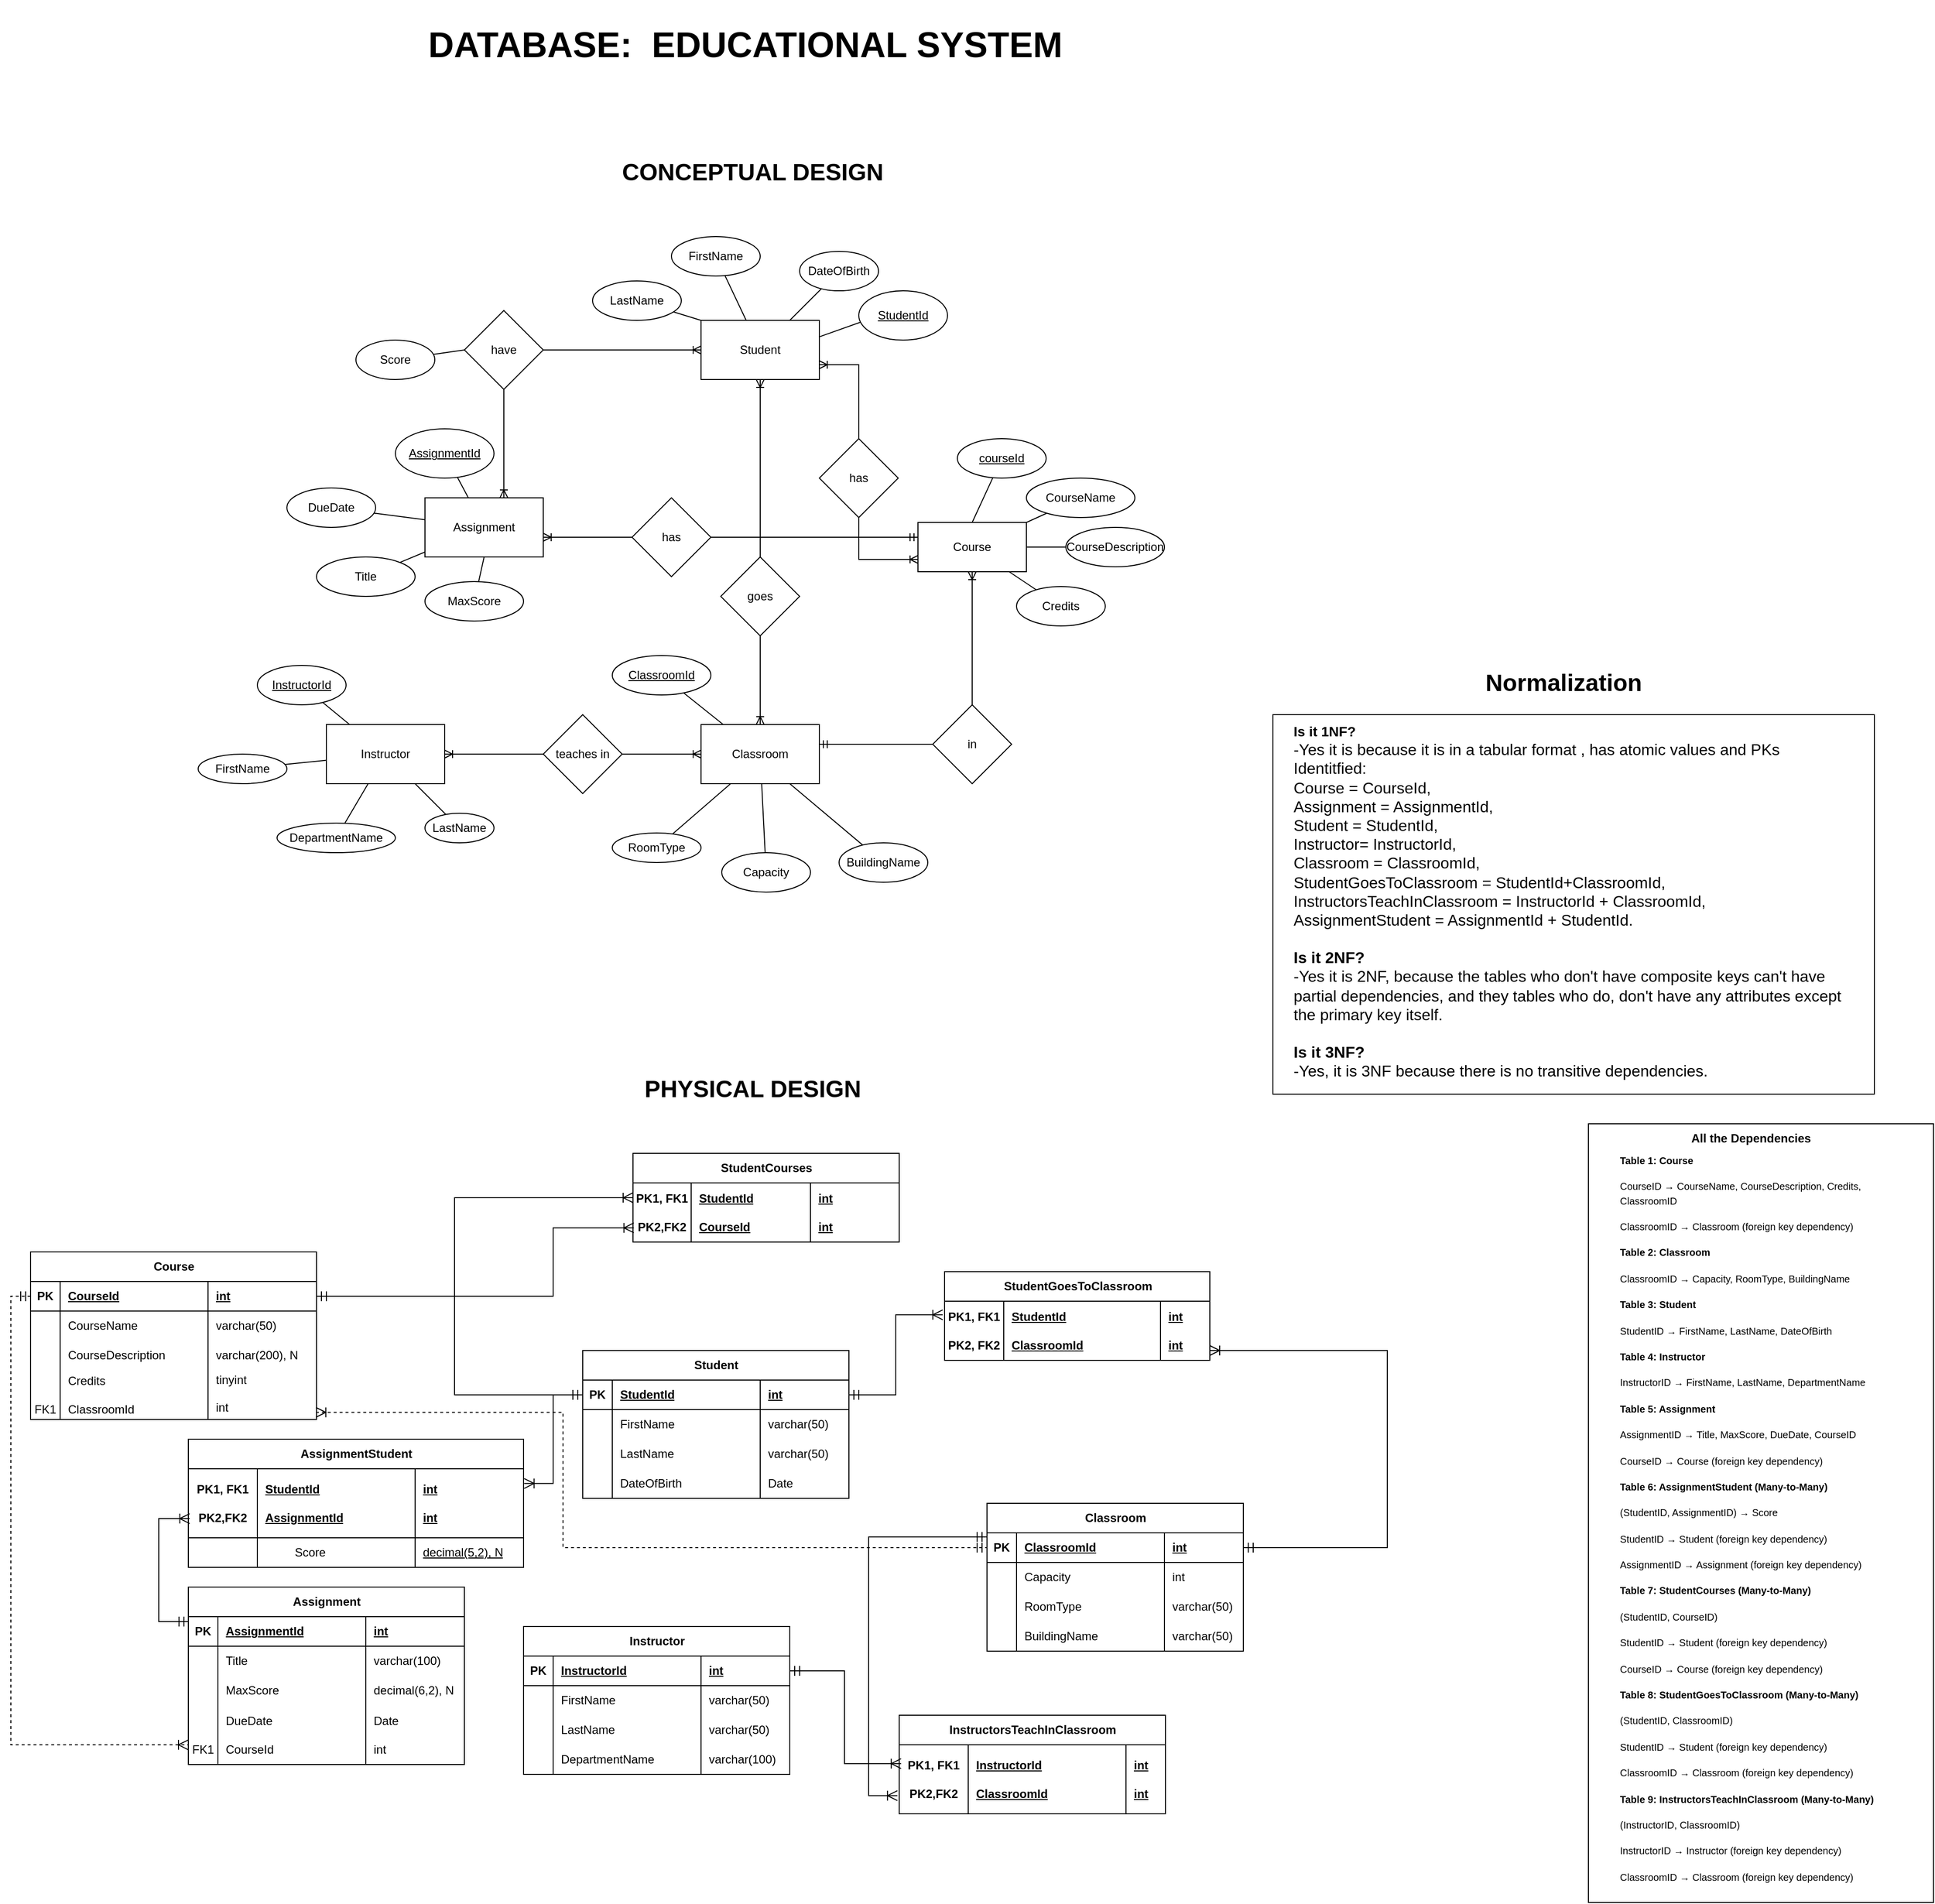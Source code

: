 <mxfile version="25.0.3">
  <diagram id="C5RBs43oDa-KdzZeNtuy" name="Page-1">
    <mxGraphModel grid="1" page="1" gridSize="10" guides="1" tooltips="1" connect="1" arrows="1" fold="1" pageScale="1" pageWidth="827" pageHeight="1169" math="0" shadow="0">
      <root>
        <mxCell id="WIyWlLk6GJQsqaUBKTNV-0" />
        <mxCell id="WIyWlLk6GJQsqaUBKTNV-1" parent="WIyWlLk6GJQsqaUBKTNV-0" />
        <mxCell id="IfZ1XvTSvFKCBJKyzc63-2" value="" style="rounded=0;whiteSpace=wrap;html=1;" vertex="1" parent="WIyWlLk6GJQsqaUBKTNV-1">
          <mxGeometry x="1210" y="200" width="350" height="790" as="geometry" />
        </mxCell>
        <mxCell id="PVCzfZXf5S9t2zyQXMfX-1" value="" style="rounded=0;whiteSpace=wrap;html=1;" vertex="1" parent="WIyWlLk6GJQsqaUBKTNV-1">
          <mxGeometry x="890" y="-215" width="610" height="385" as="geometry" />
        </mxCell>
        <mxCell id="QJA6v9tcvBbykFG-c0sh-0" value="Student" style="shape=table;startSize=30;container=1;collapsible=1;childLayout=tableLayout;fixedRows=1;rowLines=0;fontStyle=1;align=center;resizeLast=1;html=1;" vertex="1" parent="WIyWlLk6GJQsqaUBKTNV-1">
          <mxGeometry x="190" y="430" width="270" height="150" as="geometry" />
        </mxCell>
        <mxCell id="QJA6v9tcvBbykFG-c0sh-1" value="" style="shape=tableRow;horizontal=0;startSize=0;swimlaneHead=0;swimlaneBody=0;fillColor=none;collapsible=0;dropTarget=0;points=[[0,0.5],[1,0.5]];portConstraint=eastwest;top=0;left=0;right=0;bottom=1;" vertex="1" parent="QJA6v9tcvBbykFG-c0sh-0">
          <mxGeometry y="30" width="270" height="30" as="geometry" />
        </mxCell>
        <mxCell id="QJA6v9tcvBbykFG-c0sh-2" value="PK" style="shape=partialRectangle;connectable=0;fillColor=none;top=0;left=0;bottom=0;right=0;fontStyle=1;overflow=hidden;whiteSpace=wrap;html=1;" vertex="1" parent="QJA6v9tcvBbykFG-c0sh-1">
          <mxGeometry width="30" height="30" as="geometry">
            <mxRectangle width="30" height="30" as="alternateBounds" />
          </mxGeometry>
        </mxCell>
        <mxCell id="QJA6v9tcvBbykFG-c0sh-3" value="StudentId" style="shape=partialRectangle;connectable=0;fillColor=none;top=0;left=0;bottom=0;right=0;align=left;spacingLeft=6;fontStyle=5;overflow=hidden;whiteSpace=wrap;html=1;" vertex="1" parent="QJA6v9tcvBbykFG-c0sh-1">
          <mxGeometry x="30" width="150" height="30" as="geometry">
            <mxRectangle width="150" height="30" as="alternateBounds" />
          </mxGeometry>
        </mxCell>
        <mxCell id="QJA6v9tcvBbykFG-c0sh-16" value="int" style="shape=partialRectangle;connectable=0;fillColor=none;top=0;left=0;bottom=0;right=0;align=left;spacingLeft=6;fontStyle=5;overflow=hidden;whiteSpace=wrap;html=1;" vertex="1" parent="QJA6v9tcvBbykFG-c0sh-1">
          <mxGeometry x="180" width="90" height="30" as="geometry">
            <mxRectangle width="90" height="30" as="alternateBounds" />
          </mxGeometry>
        </mxCell>
        <mxCell id="QJA6v9tcvBbykFG-c0sh-4" value="" style="shape=tableRow;horizontal=0;startSize=0;swimlaneHead=0;swimlaneBody=0;fillColor=none;collapsible=0;dropTarget=0;points=[[0,0.5],[1,0.5]];portConstraint=eastwest;top=0;left=0;right=0;bottom=0;" vertex="1" parent="QJA6v9tcvBbykFG-c0sh-0">
          <mxGeometry y="60" width="270" height="30" as="geometry" />
        </mxCell>
        <mxCell id="QJA6v9tcvBbykFG-c0sh-5" value="" style="shape=partialRectangle;connectable=0;fillColor=none;top=0;left=0;bottom=0;right=0;editable=1;overflow=hidden;whiteSpace=wrap;html=1;" vertex="1" parent="QJA6v9tcvBbykFG-c0sh-4">
          <mxGeometry width="30" height="30" as="geometry">
            <mxRectangle width="30" height="30" as="alternateBounds" />
          </mxGeometry>
        </mxCell>
        <mxCell id="QJA6v9tcvBbykFG-c0sh-6" value="FirstName" style="shape=partialRectangle;connectable=0;fillColor=none;top=0;left=0;bottom=0;right=0;align=left;spacingLeft=6;overflow=hidden;whiteSpace=wrap;html=1;" vertex="1" parent="QJA6v9tcvBbykFG-c0sh-4">
          <mxGeometry x="30" width="150" height="30" as="geometry">
            <mxRectangle width="150" height="30" as="alternateBounds" />
          </mxGeometry>
        </mxCell>
        <mxCell id="QJA6v9tcvBbykFG-c0sh-17" value="varchar(50)" style="shape=partialRectangle;connectable=0;fillColor=none;top=0;left=0;bottom=0;right=0;align=left;spacingLeft=6;overflow=hidden;whiteSpace=wrap;html=1;" vertex="1" parent="QJA6v9tcvBbykFG-c0sh-4">
          <mxGeometry x="180" width="90" height="30" as="geometry">
            <mxRectangle width="90" height="30" as="alternateBounds" />
          </mxGeometry>
        </mxCell>
        <mxCell id="QJA6v9tcvBbykFG-c0sh-7" value="" style="shape=tableRow;horizontal=0;startSize=0;swimlaneHead=0;swimlaneBody=0;fillColor=none;collapsible=0;dropTarget=0;points=[[0,0.5],[1,0.5]];portConstraint=eastwest;top=0;left=0;right=0;bottom=0;" vertex="1" parent="QJA6v9tcvBbykFG-c0sh-0">
          <mxGeometry y="90" width="270" height="30" as="geometry" />
        </mxCell>
        <mxCell id="QJA6v9tcvBbykFG-c0sh-8" value="" style="shape=partialRectangle;connectable=0;fillColor=none;top=0;left=0;bottom=0;right=0;editable=1;overflow=hidden;whiteSpace=wrap;html=1;" vertex="1" parent="QJA6v9tcvBbykFG-c0sh-7">
          <mxGeometry width="30" height="30" as="geometry">
            <mxRectangle width="30" height="30" as="alternateBounds" />
          </mxGeometry>
        </mxCell>
        <mxCell id="QJA6v9tcvBbykFG-c0sh-9" value="LastName" style="shape=partialRectangle;connectable=0;fillColor=none;top=0;left=0;bottom=0;right=0;align=left;spacingLeft=6;overflow=hidden;whiteSpace=wrap;html=1;" vertex="1" parent="QJA6v9tcvBbykFG-c0sh-7">
          <mxGeometry x="30" width="150" height="30" as="geometry">
            <mxRectangle width="150" height="30" as="alternateBounds" />
          </mxGeometry>
        </mxCell>
        <mxCell id="QJA6v9tcvBbykFG-c0sh-18" value="varchar(50)" style="shape=partialRectangle;connectable=0;fillColor=none;top=0;left=0;bottom=0;right=0;align=left;spacingLeft=6;overflow=hidden;whiteSpace=wrap;html=1;" vertex="1" parent="QJA6v9tcvBbykFG-c0sh-7">
          <mxGeometry x="180" width="90" height="30" as="geometry">
            <mxRectangle width="90" height="30" as="alternateBounds" />
          </mxGeometry>
        </mxCell>
        <mxCell id="QJA6v9tcvBbykFG-c0sh-10" value="" style="shape=tableRow;horizontal=0;startSize=0;swimlaneHead=0;swimlaneBody=0;fillColor=none;collapsible=0;dropTarget=0;points=[[0,0.5],[1,0.5]];portConstraint=eastwest;top=0;left=0;right=0;bottom=0;" vertex="1" parent="QJA6v9tcvBbykFG-c0sh-0">
          <mxGeometry y="120" width="270" height="30" as="geometry" />
        </mxCell>
        <mxCell id="QJA6v9tcvBbykFG-c0sh-11" value="" style="shape=partialRectangle;connectable=0;fillColor=none;top=0;left=0;bottom=0;right=0;editable=1;overflow=hidden;whiteSpace=wrap;html=1;" vertex="1" parent="QJA6v9tcvBbykFG-c0sh-10">
          <mxGeometry width="30" height="30" as="geometry">
            <mxRectangle width="30" height="30" as="alternateBounds" />
          </mxGeometry>
        </mxCell>
        <mxCell id="QJA6v9tcvBbykFG-c0sh-12" value="DateOfBirth" style="shape=partialRectangle;connectable=0;fillColor=none;top=0;left=0;bottom=0;right=0;align=left;spacingLeft=6;overflow=hidden;whiteSpace=wrap;html=1;" vertex="1" parent="QJA6v9tcvBbykFG-c0sh-10">
          <mxGeometry x="30" width="150" height="30" as="geometry">
            <mxRectangle width="150" height="30" as="alternateBounds" />
          </mxGeometry>
        </mxCell>
        <mxCell id="QJA6v9tcvBbykFG-c0sh-19" value="Date" style="shape=partialRectangle;connectable=0;fillColor=none;top=0;left=0;bottom=0;right=0;align=left;spacingLeft=6;overflow=hidden;whiteSpace=wrap;html=1;" vertex="1" parent="QJA6v9tcvBbykFG-c0sh-10">
          <mxGeometry x="180" width="90" height="30" as="geometry">
            <mxRectangle width="90" height="30" as="alternateBounds" />
          </mxGeometry>
        </mxCell>
        <mxCell id="QJA6v9tcvBbykFG-c0sh-28" value="Classroom" style="shape=table;startSize=30;container=1;collapsible=1;childLayout=tableLayout;fixedRows=1;rowLines=0;fontStyle=1;align=center;resizeLast=1;html=1;" vertex="1" parent="WIyWlLk6GJQsqaUBKTNV-1">
          <mxGeometry x="600" y="585" width="260" height="150" as="geometry" />
        </mxCell>
        <mxCell id="QJA6v9tcvBbykFG-c0sh-29" value="" style="shape=tableRow;horizontal=0;startSize=0;swimlaneHead=0;swimlaneBody=0;fillColor=none;collapsible=0;dropTarget=0;points=[[0,0.5],[1,0.5]];portConstraint=eastwest;top=0;left=0;right=0;bottom=1;" vertex="1" parent="QJA6v9tcvBbykFG-c0sh-28">
          <mxGeometry y="30" width="260" height="30" as="geometry" />
        </mxCell>
        <mxCell id="QJA6v9tcvBbykFG-c0sh-30" value="PK" style="shape=partialRectangle;connectable=0;fillColor=none;top=0;left=0;bottom=0;right=0;fontStyle=1;overflow=hidden;whiteSpace=wrap;html=1;" vertex="1" parent="QJA6v9tcvBbykFG-c0sh-29">
          <mxGeometry width="30" height="30" as="geometry">
            <mxRectangle width="30" height="30" as="alternateBounds" />
          </mxGeometry>
        </mxCell>
        <mxCell id="QJA6v9tcvBbykFG-c0sh-31" value="ClassroomId" style="shape=partialRectangle;connectable=0;fillColor=none;top=0;left=0;bottom=0;right=0;align=left;spacingLeft=6;fontStyle=5;overflow=hidden;whiteSpace=wrap;html=1;" vertex="1" parent="QJA6v9tcvBbykFG-c0sh-29">
          <mxGeometry x="30" width="150" height="30" as="geometry">
            <mxRectangle width="150" height="30" as="alternateBounds" />
          </mxGeometry>
        </mxCell>
        <mxCell id="QJA6v9tcvBbykFG-c0sh-32" value="int" style="shape=partialRectangle;connectable=0;fillColor=none;top=0;left=0;bottom=0;right=0;align=left;spacingLeft=6;fontStyle=5;overflow=hidden;whiteSpace=wrap;html=1;" vertex="1" parent="QJA6v9tcvBbykFG-c0sh-29">
          <mxGeometry x="180" width="80" height="30" as="geometry">
            <mxRectangle width="80" height="30" as="alternateBounds" />
          </mxGeometry>
        </mxCell>
        <mxCell id="QJA6v9tcvBbykFG-c0sh-33" value="" style="shape=tableRow;horizontal=0;startSize=0;swimlaneHead=0;swimlaneBody=0;fillColor=none;collapsible=0;dropTarget=0;points=[[0,0.5],[1,0.5]];portConstraint=eastwest;top=0;left=0;right=0;bottom=0;" vertex="1" parent="QJA6v9tcvBbykFG-c0sh-28">
          <mxGeometry y="60" width="260" height="30" as="geometry" />
        </mxCell>
        <mxCell id="QJA6v9tcvBbykFG-c0sh-34" value="" style="shape=partialRectangle;connectable=0;fillColor=none;top=0;left=0;bottom=0;right=0;editable=1;overflow=hidden;whiteSpace=wrap;html=1;" vertex="1" parent="QJA6v9tcvBbykFG-c0sh-33">
          <mxGeometry width="30" height="30" as="geometry">
            <mxRectangle width="30" height="30" as="alternateBounds" />
          </mxGeometry>
        </mxCell>
        <mxCell id="QJA6v9tcvBbykFG-c0sh-35" value="Capacity" style="shape=partialRectangle;connectable=0;fillColor=none;top=0;left=0;bottom=0;right=0;align=left;spacingLeft=6;overflow=hidden;whiteSpace=wrap;html=1;" vertex="1" parent="QJA6v9tcvBbykFG-c0sh-33">
          <mxGeometry x="30" width="150" height="30" as="geometry">
            <mxRectangle width="150" height="30" as="alternateBounds" />
          </mxGeometry>
        </mxCell>
        <mxCell id="QJA6v9tcvBbykFG-c0sh-36" value="int" style="shape=partialRectangle;connectable=0;fillColor=none;top=0;left=0;bottom=0;right=0;align=left;spacingLeft=6;overflow=hidden;whiteSpace=wrap;html=1;" vertex="1" parent="QJA6v9tcvBbykFG-c0sh-33">
          <mxGeometry x="180" width="80" height="30" as="geometry">
            <mxRectangle width="80" height="30" as="alternateBounds" />
          </mxGeometry>
        </mxCell>
        <mxCell id="QJA6v9tcvBbykFG-c0sh-37" value="" style="shape=tableRow;horizontal=0;startSize=0;swimlaneHead=0;swimlaneBody=0;fillColor=none;collapsible=0;dropTarget=0;points=[[0,0.5],[1,0.5]];portConstraint=eastwest;top=0;left=0;right=0;bottom=0;" vertex="1" parent="QJA6v9tcvBbykFG-c0sh-28">
          <mxGeometry y="90" width="260" height="30" as="geometry" />
        </mxCell>
        <mxCell id="QJA6v9tcvBbykFG-c0sh-38" value="" style="shape=partialRectangle;connectable=0;fillColor=none;top=0;left=0;bottom=0;right=0;editable=1;overflow=hidden;whiteSpace=wrap;html=1;" vertex="1" parent="QJA6v9tcvBbykFG-c0sh-37">
          <mxGeometry width="30" height="30" as="geometry">
            <mxRectangle width="30" height="30" as="alternateBounds" />
          </mxGeometry>
        </mxCell>
        <mxCell id="QJA6v9tcvBbykFG-c0sh-39" value="RoomType" style="shape=partialRectangle;connectable=0;fillColor=none;top=0;left=0;bottom=0;right=0;align=left;spacingLeft=6;overflow=hidden;whiteSpace=wrap;html=1;" vertex="1" parent="QJA6v9tcvBbykFG-c0sh-37">
          <mxGeometry x="30" width="150" height="30" as="geometry">
            <mxRectangle width="150" height="30" as="alternateBounds" />
          </mxGeometry>
        </mxCell>
        <mxCell id="QJA6v9tcvBbykFG-c0sh-40" value="varchar(50)" style="shape=partialRectangle;connectable=0;fillColor=none;top=0;left=0;bottom=0;right=0;align=left;spacingLeft=6;overflow=hidden;whiteSpace=wrap;html=1;" vertex="1" parent="QJA6v9tcvBbykFG-c0sh-37">
          <mxGeometry x="180" width="80" height="30" as="geometry">
            <mxRectangle width="80" height="30" as="alternateBounds" />
          </mxGeometry>
        </mxCell>
        <mxCell id="QJA6v9tcvBbykFG-c0sh-41" value="" style="shape=tableRow;horizontal=0;startSize=0;swimlaneHead=0;swimlaneBody=0;fillColor=none;collapsible=0;dropTarget=0;points=[[0,0.5],[1,0.5]];portConstraint=eastwest;top=0;left=0;right=0;bottom=0;" vertex="1" parent="QJA6v9tcvBbykFG-c0sh-28">
          <mxGeometry y="120" width="260" height="30" as="geometry" />
        </mxCell>
        <mxCell id="QJA6v9tcvBbykFG-c0sh-42" value="" style="shape=partialRectangle;connectable=0;fillColor=none;top=0;left=0;bottom=0;right=0;editable=1;overflow=hidden;whiteSpace=wrap;html=1;" vertex="1" parent="QJA6v9tcvBbykFG-c0sh-41">
          <mxGeometry width="30" height="30" as="geometry">
            <mxRectangle width="30" height="30" as="alternateBounds" />
          </mxGeometry>
        </mxCell>
        <mxCell id="QJA6v9tcvBbykFG-c0sh-43" value="BuildingName" style="shape=partialRectangle;connectable=0;fillColor=none;top=0;left=0;bottom=0;right=0;align=left;spacingLeft=6;overflow=hidden;whiteSpace=wrap;html=1;" vertex="1" parent="QJA6v9tcvBbykFG-c0sh-41">
          <mxGeometry x="30" width="150" height="30" as="geometry">
            <mxRectangle width="150" height="30" as="alternateBounds" />
          </mxGeometry>
        </mxCell>
        <mxCell id="QJA6v9tcvBbykFG-c0sh-44" value="varchar(50)" style="shape=partialRectangle;connectable=0;fillColor=none;top=0;left=0;bottom=0;right=0;align=left;spacingLeft=6;overflow=hidden;whiteSpace=wrap;html=1;" vertex="1" parent="QJA6v9tcvBbykFG-c0sh-41">
          <mxGeometry x="180" width="80" height="30" as="geometry">
            <mxRectangle width="80" height="30" as="alternateBounds" />
          </mxGeometry>
        </mxCell>
        <mxCell id="QJA6v9tcvBbykFG-c0sh-45" value="Assignment" style="shape=table;startSize=30;container=1;collapsible=1;childLayout=tableLayout;fixedRows=1;rowLines=0;fontStyle=1;align=center;resizeLast=1;html=1;" vertex="1" parent="WIyWlLk6GJQsqaUBKTNV-1">
          <mxGeometry x="-210" y="670" width="280" height="180.0" as="geometry" />
        </mxCell>
        <mxCell id="QJA6v9tcvBbykFG-c0sh-46" value="" style="shape=tableRow;horizontal=0;startSize=0;swimlaneHead=0;swimlaneBody=0;fillColor=none;collapsible=0;dropTarget=0;points=[[0,0.5],[1,0.5]];portConstraint=eastwest;top=0;left=0;right=0;bottom=1;" vertex="1" parent="QJA6v9tcvBbykFG-c0sh-45">
          <mxGeometry y="30" width="280" height="30" as="geometry" />
        </mxCell>
        <mxCell id="QJA6v9tcvBbykFG-c0sh-47" value="PK" style="shape=partialRectangle;connectable=0;fillColor=none;top=0;left=0;bottom=0;right=0;fontStyle=1;overflow=hidden;whiteSpace=wrap;html=1;" vertex="1" parent="QJA6v9tcvBbykFG-c0sh-46">
          <mxGeometry width="30" height="30" as="geometry">
            <mxRectangle width="30" height="30" as="alternateBounds" />
          </mxGeometry>
        </mxCell>
        <mxCell id="QJA6v9tcvBbykFG-c0sh-48" value="AssignmentId" style="shape=partialRectangle;connectable=0;fillColor=none;top=0;left=0;bottom=0;right=0;align=left;spacingLeft=6;fontStyle=5;overflow=hidden;whiteSpace=wrap;html=1;" vertex="1" parent="QJA6v9tcvBbykFG-c0sh-46">
          <mxGeometry x="30" width="150" height="30" as="geometry">
            <mxRectangle width="150" height="30" as="alternateBounds" />
          </mxGeometry>
        </mxCell>
        <mxCell id="QJA6v9tcvBbykFG-c0sh-49" value="int" style="shape=partialRectangle;connectable=0;fillColor=none;top=0;left=0;bottom=0;right=0;align=left;spacingLeft=6;fontStyle=5;overflow=hidden;whiteSpace=wrap;html=1;" vertex="1" parent="QJA6v9tcvBbykFG-c0sh-46">
          <mxGeometry x="180" width="100" height="30" as="geometry">
            <mxRectangle width="100" height="30" as="alternateBounds" />
          </mxGeometry>
        </mxCell>
        <mxCell id="QJA6v9tcvBbykFG-c0sh-50" value="" style="shape=tableRow;horizontal=0;startSize=0;swimlaneHead=0;swimlaneBody=0;fillColor=none;collapsible=0;dropTarget=0;points=[[0,0.5],[1,0.5]];portConstraint=eastwest;top=0;left=0;right=0;bottom=0;" vertex="1" parent="QJA6v9tcvBbykFG-c0sh-45">
          <mxGeometry y="60" width="280" height="30" as="geometry" />
        </mxCell>
        <mxCell id="QJA6v9tcvBbykFG-c0sh-51" value="" style="shape=partialRectangle;connectable=0;fillColor=none;top=0;left=0;bottom=0;right=0;editable=1;overflow=hidden;whiteSpace=wrap;html=1;" vertex="1" parent="QJA6v9tcvBbykFG-c0sh-50">
          <mxGeometry width="30" height="30" as="geometry">
            <mxRectangle width="30" height="30" as="alternateBounds" />
          </mxGeometry>
        </mxCell>
        <mxCell id="QJA6v9tcvBbykFG-c0sh-52" value="Title" style="shape=partialRectangle;connectable=0;fillColor=none;top=0;left=0;bottom=0;right=0;align=left;spacingLeft=6;overflow=hidden;whiteSpace=wrap;html=1;" vertex="1" parent="QJA6v9tcvBbykFG-c0sh-50">
          <mxGeometry x="30" width="150" height="30" as="geometry">
            <mxRectangle width="150" height="30" as="alternateBounds" />
          </mxGeometry>
        </mxCell>
        <mxCell id="QJA6v9tcvBbykFG-c0sh-53" value="varchar(100)" style="shape=partialRectangle;connectable=0;fillColor=none;top=0;left=0;bottom=0;right=0;align=left;spacingLeft=6;overflow=hidden;whiteSpace=wrap;html=1;" vertex="1" parent="QJA6v9tcvBbykFG-c0sh-50">
          <mxGeometry x="180" width="100" height="30" as="geometry">
            <mxRectangle width="100" height="30" as="alternateBounds" />
          </mxGeometry>
        </mxCell>
        <mxCell id="wBz-08iYGgA-lq1NDcqR-6" style="shape=tableRow;horizontal=0;startSize=0;swimlaneHead=0;swimlaneBody=0;fillColor=none;collapsible=0;dropTarget=0;points=[[0,0.5],[1,0.5]];portConstraint=eastwest;top=0;left=0;right=0;bottom=0;" vertex="1" parent="QJA6v9tcvBbykFG-c0sh-45">
          <mxGeometry y="90" width="280" height="30" as="geometry" />
        </mxCell>
        <mxCell id="wBz-08iYGgA-lq1NDcqR-7" style="shape=partialRectangle;connectable=0;fillColor=none;top=0;left=0;bottom=0;right=0;editable=1;overflow=hidden;whiteSpace=wrap;html=1;" vertex="1" parent="wBz-08iYGgA-lq1NDcqR-6">
          <mxGeometry width="30" height="30" as="geometry">
            <mxRectangle width="30" height="30" as="alternateBounds" />
          </mxGeometry>
        </mxCell>
        <mxCell id="wBz-08iYGgA-lq1NDcqR-8" value="MaxScore" style="shape=partialRectangle;connectable=0;fillColor=none;top=0;left=0;bottom=0;right=0;align=left;spacingLeft=6;overflow=hidden;whiteSpace=wrap;html=1;" vertex="1" parent="wBz-08iYGgA-lq1NDcqR-6">
          <mxGeometry x="30" width="150" height="30" as="geometry">
            <mxRectangle width="150" height="30" as="alternateBounds" />
          </mxGeometry>
        </mxCell>
        <mxCell id="wBz-08iYGgA-lq1NDcqR-9" value="decimal(6,2), N" style="shape=partialRectangle;connectable=0;fillColor=none;top=0;left=0;bottom=0;right=0;align=left;spacingLeft=6;overflow=hidden;whiteSpace=wrap;html=1;" vertex="1" parent="wBz-08iYGgA-lq1NDcqR-6">
          <mxGeometry x="180" width="100" height="30" as="geometry">
            <mxRectangle width="100" height="30" as="alternateBounds" />
          </mxGeometry>
        </mxCell>
        <mxCell id="QJA6v9tcvBbykFG-c0sh-58" value="" style="shape=tableRow;horizontal=0;startSize=0;swimlaneHead=0;swimlaneBody=0;fillColor=none;collapsible=0;dropTarget=0;points=[[0,0.5],[1,0.5]];portConstraint=eastwest;top=0;left=0;right=0;bottom=0;" vertex="1" parent="QJA6v9tcvBbykFG-c0sh-45">
          <mxGeometry y="120" width="280" height="60" as="geometry" />
        </mxCell>
        <mxCell id="QJA6v9tcvBbykFG-c0sh-59" value="&lt;div&gt;&lt;br&gt;&lt;/div&gt;&lt;div&gt;&lt;br&gt;&lt;/div&gt;&lt;div&gt;FK1&lt;/div&gt;" style="shape=partialRectangle;connectable=0;fillColor=none;top=0;left=0;bottom=0;right=0;editable=1;overflow=hidden;whiteSpace=wrap;html=1;" vertex="1" parent="QJA6v9tcvBbykFG-c0sh-58">
          <mxGeometry width="30" height="60" as="geometry">
            <mxRectangle width="30" height="60" as="alternateBounds" />
          </mxGeometry>
        </mxCell>
        <mxCell id="QJA6v9tcvBbykFG-c0sh-60" value="DueDate&lt;div&gt;&lt;br&gt;&lt;/div&gt;&lt;div&gt;CourseId&lt;/div&gt;" style="shape=partialRectangle;connectable=0;fillColor=none;top=0;left=0;bottom=0;right=0;align=left;spacingLeft=6;overflow=hidden;whiteSpace=wrap;html=1;" vertex="1" parent="QJA6v9tcvBbykFG-c0sh-58">
          <mxGeometry x="30" width="150" height="60" as="geometry">
            <mxRectangle width="150" height="60" as="alternateBounds" />
          </mxGeometry>
        </mxCell>
        <mxCell id="QJA6v9tcvBbykFG-c0sh-61" value="Date&lt;div&gt;&lt;br&gt;&lt;/div&gt;&lt;div&gt;int&lt;/div&gt;" style="shape=partialRectangle;connectable=0;fillColor=none;top=0;left=0;bottom=0;right=0;align=left;spacingLeft=6;overflow=hidden;whiteSpace=wrap;html=1;" vertex="1" parent="QJA6v9tcvBbykFG-c0sh-58">
          <mxGeometry x="180" width="100" height="60" as="geometry">
            <mxRectangle width="100" height="60" as="alternateBounds" />
          </mxGeometry>
        </mxCell>
        <mxCell id="QJA6v9tcvBbykFG-c0sh-62" value="StudentGoesToClassroom" style="shape=table;startSize=30;container=1;collapsible=1;childLayout=tableLayout;fixedRows=1;rowLines=0;fontStyle=1;align=center;resizeLast=1;html=1;" vertex="1" parent="WIyWlLk6GJQsqaUBKTNV-1">
          <mxGeometry x="557" y="350" width="269" height="90" as="geometry" />
        </mxCell>
        <mxCell id="QJA6v9tcvBbykFG-c0sh-63" value="" style="shape=tableRow;horizontal=0;startSize=0;swimlaneHead=0;swimlaneBody=0;fillColor=none;collapsible=0;dropTarget=0;points=[[0,0.5],[1,0.5]];portConstraint=eastwest;top=0;left=0;right=0;bottom=1;" vertex="1" parent="QJA6v9tcvBbykFG-c0sh-62">
          <mxGeometry y="30" width="269" height="60" as="geometry" />
        </mxCell>
        <mxCell id="QJA6v9tcvBbykFG-c0sh-64" value="PK1, FK1&lt;div&gt;&lt;br&gt;&lt;/div&gt;&lt;div&gt;PK2, FK2&lt;/div&gt;" style="shape=partialRectangle;connectable=0;fillColor=none;top=0;left=0;bottom=0;right=0;fontStyle=1;overflow=hidden;whiteSpace=wrap;html=1;" vertex="1" parent="QJA6v9tcvBbykFG-c0sh-63">
          <mxGeometry width="60" height="60" as="geometry">
            <mxRectangle width="60" height="60" as="alternateBounds" />
          </mxGeometry>
        </mxCell>
        <mxCell id="QJA6v9tcvBbykFG-c0sh-65" value="StudentId&lt;div&gt;&lt;br&gt;&lt;/div&gt;&lt;div&gt;ClassroomId&lt;/div&gt;" style="shape=partialRectangle;connectable=0;fillColor=none;top=0;left=0;bottom=0;right=0;align=left;spacingLeft=6;fontStyle=5;overflow=hidden;whiteSpace=wrap;html=1;" vertex="1" parent="QJA6v9tcvBbykFG-c0sh-63">
          <mxGeometry x="60" width="159" height="60" as="geometry">
            <mxRectangle width="159" height="60" as="alternateBounds" />
          </mxGeometry>
        </mxCell>
        <mxCell id="QJA6v9tcvBbykFG-c0sh-66" value="int&lt;div&gt;&lt;br&gt;&lt;/div&gt;&lt;div&gt;int&lt;/div&gt;" style="shape=partialRectangle;connectable=0;fillColor=none;top=0;left=0;bottom=0;right=0;align=left;spacingLeft=6;fontStyle=5;overflow=hidden;whiteSpace=wrap;html=1;" vertex="1" parent="QJA6v9tcvBbykFG-c0sh-63">
          <mxGeometry x="219" width="50" height="60" as="geometry">
            <mxRectangle width="50" height="60" as="alternateBounds" />
          </mxGeometry>
        </mxCell>
        <mxCell id="QJA6v9tcvBbykFG-c0sh-79" value="Course" style="shape=table;startSize=30;container=1;collapsible=1;childLayout=tableLayout;fixedRows=1;rowLines=0;fontStyle=1;align=center;resizeLast=1;html=1;" vertex="1" parent="WIyWlLk6GJQsqaUBKTNV-1">
          <mxGeometry x="-370" y="330" width="290" height="170" as="geometry" />
        </mxCell>
        <mxCell id="QJA6v9tcvBbykFG-c0sh-80" value="" style="shape=tableRow;horizontal=0;startSize=0;swimlaneHead=0;swimlaneBody=0;fillColor=none;collapsible=0;dropTarget=0;points=[[0,0.5],[1,0.5]];portConstraint=eastwest;top=0;left=0;right=0;bottom=1;" vertex="1" parent="QJA6v9tcvBbykFG-c0sh-79">
          <mxGeometry y="30" width="290" height="30" as="geometry" />
        </mxCell>
        <mxCell id="QJA6v9tcvBbykFG-c0sh-81" value="PK" style="shape=partialRectangle;connectable=0;fillColor=none;top=0;left=0;bottom=0;right=0;fontStyle=1;overflow=hidden;whiteSpace=wrap;html=1;" vertex="1" parent="QJA6v9tcvBbykFG-c0sh-80">
          <mxGeometry width="30" height="30" as="geometry">
            <mxRectangle width="30" height="30" as="alternateBounds" />
          </mxGeometry>
        </mxCell>
        <mxCell id="QJA6v9tcvBbykFG-c0sh-82" value="CourseId" style="shape=partialRectangle;connectable=0;fillColor=none;top=0;left=0;bottom=0;right=0;align=left;spacingLeft=6;fontStyle=5;overflow=hidden;whiteSpace=wrap;html=1;" vertex="1" parent="QJA6v9tcvBbykFG-c0sh-80">
          <mxGeometry x="30" width="150" height="30" as="geometry">
            <mxRectangle width="150" height="30" as="alternateBounds" />
          </mxGeometry>
        </mxCell>
        <mxCell id="QJA6v9tcvBbykFG-c0sh-83" value="int" style="shape=partialRectangle;connectable=0;fillColor=none;top=0;left=0;bottom=0;right=0;align=left;spacingLeft=6;fontStyle=5;overflow=hidden;whiteSpace=wrap;html=1;" vertex="1" parent="QJA6v9tcvBbykFG-c0sh-80">
          <mxGeometry x="180" width="110" height="30" as="geometry">
            <mxRectangle width="110" height="30" as="alternateBounds" />
          </mxGeometry>
        </mxCell>
        <mxCell id="QJA6v9tcvBbykFG-c0sh-84" value="" style="shape=tableRow;horizontal=0;startSize=0;swimlaneHead=0;swimlaneBody=0;fillColor=none;collapsible=0;dropTarget=0;points=[[0,0.5],[1,0.5]];portConstraint=eastwest;top=0;left=0;right=0;bottom=0;" vertex="1" parent="QJA6v9tcvBbykFG-c0sh-79">
          <mxGeometry y="60" width="290" height="30" as="geometry" />
        </mxCell>
        <mxCell id="QJA6v9tcvBbykFG-c0sh-85" value="" style="shape=partialRectangle;connectable=0;fillColor=none;top=0;left=0;bottom=0;right=0;editable=1;overflow=hidden;whiteSpace=wrap;html=1;" vertex="1" parent="QJA6v9tcvBbykFG-c0sh-84">
          <mxGeometry width="30" height="30" as="geometry">
            <mxRectangle width="30" height="30" as="alternateBounds" />
          </mxGeometry>
        </mxCell>
        <mxCell id="QJA6v9tcvBbykFG-c0sh-86" value="CourseName" style="shape=partialRectangle;connectable=0;fillColor=none;top=0;left=0;bottom=0;right=0;align=left;spacingLeft=6;overflow=hidden;whiteSpace=wrap;html=1;" vertex="1" parent="QJA6v9tcvBbykFG-c0sh-84">
          <mxGeometry x="30" width="150" height="30" as="geometry">
            <mxRectangle width="150" height="30" as="alternateBounds" />
          </mxGeometry>
        </mxCell>
        <mxCell id="QJA6v9tcvBbykFG-c0sh-87" value="varchar(50)" style="shape=partialRectangle;connectable=0;fillColor=none;top=0;left=0;bottom=0;right=0;align=left;spacingLeft=6;overflow=hidden;whiteSpace=wrap;html=1;" vertex="1" parent="QJA6v9tcvBbykFG-c0sh-84">
          <mxGeometry x="180" width="110" height="30" as="geometry">
            <mxRectangle width="110" height="30" as="alternateBounds" />
          </mxGeometry>
        </mxCell>
        <mxCell id="QJA6v9tcvBbykFG-c0sh-88" value="" style="shape=tableRow;horizontal=0;startSize=0;swimlaneHead=0;swimlaneBody=0;fillColor=none;collapsible=0;dropTarget=0;points=[[0,0.5],[1,0.5]];portConstraint=eastwest;top=0;left=0;right=0;bottom=0;" vertex="1" parent="QJA6v9tcvBbykFG-c0sh-79">
          <mxGeometry y="90" width="290" height="30" as="geometry" />
        </mxCell>
        <mxCell id="QJA6v9tcvBbykFG-c0sh-89" value="" style="shape=partialRectangle;connectable=0;fillColor=none;top=0;left=0;bottom=0;right=0;editable=1;overflow=hidden;whiteSpace=wrap;html=1;" vertex="1" parent="QJA6v9tcvBbykFG-c0sh-88">
          <mxGeometry width="30" height="30" as="geometry">
            <mxRectangle width="30" height="30" as="alternateBounds" />
          </mxGeometry>
        </mxCell>
        <mxCell id="QJA6v9tcvBbykFG-c0sh-90" value="CourseDescription" style="shape=partialRectangle;connectable=0;fillColor=none;top=0;left=0;bottom=0;right=0;align=left;spacingLeft=6;overflow=hidden;whiteSpace=wrap;html=1;" vertex="1" parent="QJA6v9tcvBbykFG-c0sh-88">
          <mxGeometry x="30" width="150" height="30" as="geometry">
            <mxRectangle width="150" height="30" as="alternateBounds" />
          </mxGeometry>
        </mxCell>
        <mxCell id="QJA6v9tcvBbykFG-c0sh-91" value="varchar(200), N" style="shape=partialRectangle;connectable=0;fillColor=none;top=0;left=0;bottom=0;right=0;align=left;spacingLeft=6;overflow=hidden;whiteSpace=wrap;html=1;" vertex="1" parent="QJA6v9tcvBbykFG-c0sh-88">
          <mxGeometry x="180" width="110" height="30" as="geometry">
            <mxRectangle width="110" height="30" as="alternateBounds" />
          </mxGeometry>
        </mxCell>
        <mxCell id="QJA6v9tcvBbykFG-c0sh-92" value="" style="shape=tableRow;horizontal=0;startSize=0;swimlaneHead=0;swimlaneBody=0;fillColor=none;collapsible=0;dropTarget=0;points=[[0,0.5],[1,0.5]];portConstraint=eastwest;top=0;left=0;right=0;bottom=0;" vertex="1" parent="QJA6v9tcvBbykFG-c0sh-79">
          <mxGeometry y="120" width="290" height="50" as="geometry" />
        </mxCell>
        <mxCell id="QJA6v9tcvBbykFG-c0sh-93" value="&lt;div&gt;&lt;br&gt;&lt;/div&gt;&lt;div&gt;&lt;br&gt;&lt;/div&gt;&lt;div&gt;FK1&lt;/div&gt;" style="shape=partialRectangle;connectable=0;fillColor=none;top=0;left=0;bottom=0;right=0;editable=1;overflow=hidden;whiteSpace=wrap;html=1;" vertex="1" parent="QJA6v9tcvBbykFG-c0sh-92">
          <mxGeometry width="30" height="50" as="geometry">
            <mxRectangle width="30" height="50" as="alternateBounds" />
          </mxGeometry>
        </mxCell>
        <mxCell id="QJA6v9tcvBbykFG-c0sh-94" value="Credits&lt;div&gt;&lt;br&gt;&lt;/div&gt;&lt;div&gt;ClassroomId&lt;/div&gt;" style="shape=partialRectangle;connectable=0;fillColor=none;top=0;left=0;bottom=0;right=0;align=left;spacingLeft=6;overflow=hidden;whiteSpace=wrap;html=1;" vertex="1" parent="QJA6v9tcvBbykFG-c0sh-92">
          <mxGeometry x="30" width="150" height="50" as="geometry">
            <mxRectangle width="150" height="50" as="alternateBounds" />
          </mxGeometry>
        </mxCell>
        <mxCell id="QJA6v9tcvBbykFG-c0sh-95" value="tinyint&lt;div&gt;&lt;br&gt;&lt;/div&gt;&lt;div&gt;int&lt;/div&gt;&lt;div&gt;&lt;br&gt;&lt;/div&gt;&lt;div&gt;int&lt;/div&gt;" style="shape=partialRectangle;connectable=0;fillColor=none;top=0;left=0;bottom=0;right=0;align=left;spacingLeft=6;overflow=hidden;whiteSpace=wrap;html=1;" vertex="1" parent="QJA6v9tcvBbykFG-c0sh-92">
          <mxGeometry x="180" width="110" height="50" as="geometry">
            <mxRectangle width="110" height="50" as="alternateBounds" />
          </mxGeometry>
        </mxCell>
        <mxCell id="QJA6v9tcvBbykFG-c0sh-96" style="edgeStyle=elbowEdgeStyle;rounded=0;orthogonalLoop=1;jettySize=auto;html=1;exitX=0;exitY=0.5;exitDx=0;exitDy=0;fontSize=12;startSize=8;endSize=8;startArrow=ERmandOne;startFill=0;endArrow=ERoneToMany;endFill=0;dashed=1;entryX=0;entryY=0.667;entryDx=0;entryDy=0;entryPerimeter=0;" edge="1" parent="WIyWlLk6GJQsqaUBKTNV-1" source="QJA6v9tcvBbykFG-c0sh-80" target="QJA6v9tcvBbykFG-c0sh-58">
          <mxGeometry relative="1" as="geometry">
            <mxPoint x="-210" y="820" as="targetPoint" />
            <Array as="points">
              <mxPoint x="-390" y="440" />
            </Array>
          </mxGeometry>
        </mxCell>
        <mxCell id="QJA6v9tcvBbykFG-c0sh-97" value="StudentCourses" style="shape=table;startSize=30;container=1;collapsible=1;childLayout=tableLayout;fixedRows=1;rowLines=0;fontStyle=1;align=center;resizeLast=1;html=1;" vertex="1" parent="WIyWlLk6GJQsqaUBKTNV-1">
          <mxGeometry x="241" y="230" width="270" height="90" as="geometry" />
        </mxCell>
        <mxCell id="QJA6v9tcvBbykFG-c0sh-98" value="" style="shape=tableRow;horizontal=0;startSize=0;swimlaneHead=0;swimlaneBody=0;fillColor=none;collapsible=0;dropTarget=0;points=[[0,0.5],[1,0.5]];portConstraint=eastwest;top=0;left=0;right=0;bottom=1;" vertex="1" parent="QJA6v9tcvBbykFG-c0sh-97">
          <mxGeometry y="30" width="270" height="60" as="geometry" />
        </mxCell>
        <mxCell id="QJA6v9tcvBbykFG-c0sh-99" value="PK1, FK1&lt;div&gt;&lt;br&gt;&lt;/div&gt;&lt;div&gt;PK2,FK2&lt;/div&gt;" style="shape=partialRectangle;connectable=0;fillColor=none;top=0;left=0;bottom=0;right=0;fontStyle=1;overflow=hidden;whiteSpace=wrap;html=1;" vertex="1" parent="QJA6v9tcvBbykFG-c0sh-98">
          <mxGeometry width="59" height="60" as="geometry">
            <mxRectangle width="59" height="60" as="alternateBounds" />
          </mxGeometry>
        </mxCell>
        <mxCell id="QJA6v9tcvBbykFG-c0sh-100" value="StudentId&lt;div&gt;&lt;br&gt;&lt;/div&gt;&lt;div&gt;CourseId&lt;/div&gt;" style="shape=partialRectangle;connectable=0;fillColor=none;top=0;left=0;bottom=0;right=0;align=left;spacingLeft=6;fontStyle=5;overflow=hidden;whiteSpace=wrap;html=1;" vertex="1" parent="QJA6v9tcvBbykFG-c0sh-98">
          <mxGeometry x="59" width="121" height="60" as="geometry">
            <mxRectangle width="121" height="60" as="alternateBounds" />
          </mxGeometry>
        </mxCell>
        <mxCell id="QJA6v9tcvBbykFG-c0sh-101" value="int&lt;div&gt;&lt;br&gt;&lt;/div&gt;&lt;div&gt;int&lt;/div&gt;" style="shape=partialRectangle;connectable=0;fillColor=none;top=0;left=0;bottom=0;right=0;align=left;spacingLeft=6;fontStyle=5;overflow=hidden;whiteSpace=wrap;html=1;" vertex="1" parent="QJA6v9tcvBbykFG-c0sh-98">
          <mxGeometry x="180" width="90" height="60" as="geometry">
            <mxRectangle width="90" height="60" as="alternateBounds" />
          </mxGeometry>
        </mxCell>
        <mxCell id="QJA6v9tcvBbykFG-c0sh-114" style="edgeStyle=elbowEdgeStyle;rounded=0;orthogonalLoop=1;jettySize=auto;html=1;exitX=0.003;exitY=0.76;exitDx=0;exitDy=0;entryX=1;entryY=0.5;entryDx=0;entryDy=0;fontSize=12;startSize=8;endSize=8;exitPerimeter=0;startArrow=ERoneToMany;startFill=0;endArrow=ERmandOne;endFill=0;" edge="1" parent="WIyWlLk6GJQsqaUBKTNV-1" source="QJA6v9tcvBbykFG-c0sh-98" target="QJA6v9tcvBbykFG-c0sh-80">
          <mxGeometry relative="1" as="geometry">
            <Array as="points">
              <mxPoint x="160" y="340" />
            </Array>
          </mxGeometry>
        </mxCell>
        <mxCell id="QJA6v9tcvBbykFG-c0sh-115" style="edgeStyle=elbowEdgeStyle;rounded=0;orthogonalLoop=1;jettySize=auto;html=1;fontSize=12;startSize=8;endSize=8;endArrow=ERmandOne;endFill=0;startArrow=ERoneToMany;startFill=0;entryX=0;entryY=0.5;entryDx=0;entryDy=0;" edge="1" parent="WIyWlLk6GJQsqaUBKTNV-1" source="QJA6v9tcvBbykFG-c0sh-97" target="QJA6v9tcvBbykFG-c0sh-1">
          <mxGeometry relative="1" as="geometry">
            <mxPoint x="90" y="395" as="targetPoint" />
            <Array as="points">
              <mxPoint x="60" y="150" />
            </Array>
          </mxGeometry>
        </mxCell>
        <mxCell id="QJA6v9tcvBbykFG-c0sh-116" style="edgeStyle=elbowEdgeStyle;rounded=0;orthogonalLoop=1;jettySize=auto;html=1;entryX=1;entryY=0.5;entryDx=0;entryDy=0;fontSize=12;startSize=8;endSize=8;exitX=-0.007;exitY=0.23;exitDx=0;exitDy=0;exitPerimeter=0;endArrow=ERmandOne;endFill=0;startArrow=ERoneToMany;startFill=0;" edge="1" parent="WIyWlLk6GJQsqaUBKTNV-1" source="QJA6v9tcvBbykFG-c0sh-63" target="QJA6v9tcvBbykFG-c0sh-1">
          <mxGeometry relative="1" as="geometry" />
        </mxCell>
        <mxCell id="QJA6v9tcvBbykFG-c0sh-117" style="edgeStyle=elbowEdgeStyle;rounded=0;orthogonalLoop=1;jettySize=auto;html=1;entryX=1;entryY=0.5;entryDx=0;entryDy=0;fontSize=12;startSize=8;endSize=8;startArrow=ERoneToMany;startFill=0;endArrow=ERmandOne;endFill=0;exitX=1;exitY=0.5;exitDx=0;exitDy=0;" edge="1" parent="WIyWlLk6GJQsqaUBKTNV-1" target="QJA6v9tcvBbykFG-c0sh-29">
          <mxGeometry relative="1" as="geometry">
            <mxPoint x="826" y="430" as="sourcePoint" />
            <mxPoint x="946" y="655" as="targetPoint" />
            <Array as="points">
              <mxPoint x="1006" y="550" />
            </Array>
          </mxGeometry>
        </mxCell>
        <mxCell id="QJA6v9tcvBbykFG-c0sh-192" value="Instructor" style="shape=table;startSize=30;container=1;collapsible=1;childLayout=tableLayout;fixedRows=1;rowLines=0;fontStyle=1;align=center;resizeLast=1;html=1;" vertex="1" parent="WIyWlLk6GJQsqaUBKTNV-1">
          <mxGeometry x="130" y="710" width="270" height="150" as="geometry" />
        </mxCell>
        <mxCell id="QJA6v9tcvBbykFG-c0sh-193" value="" style="shape=tableRow;horizontal=0;startSize=0;swimlaneHead=0;swimlaneBody=0;fillColor=none;collapsible=0;dropTarget=0;points=[[0,0.5],[1,0.5]];portConstraint=eastwest;top=0;left=0;right=0;bottom=1;" vertex="1" parent="QJA6v9tcvBbykFG-c0sh-192">
          <mxGeometry y="30" width="270" height="30" as="geometry" />
        </mxCell>
        <mxCell id="QJA6v9tcvBbykFG-c0sh-194" value="PK" style="shape=partialRectangle;connectable=0;fillColor=none;top=0;left=0;bottom=0;right=0;fontStyle=1;overflow=hidden;whiteSpace=wrap;html=1;" vertex="1" parent="QJA6v9tcvBbykFG-c0sh-193">
          <mxGeometry width="30" height="30" as="geometry">
            <mxRectangle width="30" height="30" as="alternateBounds" />
          </mxGeometry>
        </mxCell>
        <mxCell id="QJA6v9tcvBbykFG-c0sh-195" value="InstructorId" style="shape=partialRectangle;connectable=0;fillColor=none;top=0;left=0;bottom=0;right=0;align=left;spacingLeft=6;fontStyle=5;overflow=hidden;whiteSpace=wrap;html=1;" vertex="1" parent="QJA6v9tcvBbykFG-c0sh-193">
          <mxGeometry x="30" width="150" height="30" as="geometry">
            <mxRectangle width="150" height="30" as="alternateBounds" />
          </mxGeometry>
        </mxCell>
        <mxCell id="QJA6v9tcvBbykFG-c0sh-196" value="int" style="shape=partialRectangle;connectable=0;fillColor=none;top=0;left=0;bottom=0;right=0;align=left;spacingLeft=6;fontStyle=5;overflow=hidden;whiteSpace=wrap;html=1;" vertex="1" parent="QJA6v9tcvBbykFG-c0sh-193">
          <mxGeometry x="180" width="90" height="30" as="geometry">
            <mxRectangle width="90" height="30" as="alternateBounds" />
          </mxGeometry>
        </mxCell>
        <mxCell id="QJA6v9tcvBbykFG-c0sh-197" value="" style="shape=tableRow;horizontal=0;startSize=0;swimlaneHead=0;swimlaneBody=0;fillColor=none;collapsible=0;dropTarget=0;points=[[0,0.5],[1,0.5]];portConstraint=eastwest;top=0;left=0;right=0;bottom=0;" vertex="1" parent="QJA6v9tcvBbykFG-c0sh-192">
          <mxGeometry y="60" width="270" height="30" as="geometry" />
        </mxCell>
        <mxCell id="QJA6v9tcvBbykFG-c0sh-198" value="" style="shape=partialRectangle;connectable=0;fillColor=none;top=0;left=0;bottom=0;right=0;editable=1;overflow=hidden;whiteSpace=wrap;html=1;" vertex="1" parent="QJA6v9tcvBbykFG-c0sh-197">
          <mxGeometry width="30" height="30" as="geometry">
            <mxRectangle width="30" height="30" as="alternateBounds" />
          </mxGeometry>
        </mxCell>
        <mxCell id="QJA6v9tcvBbykFG-c0sh-199" value="FirstName" style="shape=partialRectangle;connectable=0;fillColor=none;top=0;left=0;bottom=0;right=0;align=left;spacingLeft=6;overflow=hidden;whiteSpace=wrap;html=1;" vertex="1" parent="QJA6v9tcvBbykFG-c0sh-197">
          <mxGeometry x="30" width="150" height="30" as="geometry">
            <mxRectangle width="150" height="30" as="alternateBounds" />
          </mxGeometry>
        </mxCell>
        <mxCell id="QJA6v9tcvBbykFG-c0sh-200" value="varchar(50)" style="shape=partialRectangle;connectable=0;fillColor=none;top=0;left=0;bottom=0;right=0;align=left;spacingLeft=6;overflow=hidden;whiteSpace=wrap;html=1;" vertex="1" parent="QJA6v9tcvBbykFG-c0sh-197">
          <mxGeometry x="180" width="90" height="30" as="geometry">
            <mxRectangle width="90" height="30" as="alternateBounds" />
          </mxGeometry>
        </mxCell>
        <mxCell id="QJA6v9tcvBbykFG-c0sh-201" value="" style="shape=tableRow;horizontal=0;startSize=0;swimlaneHead=0;swimlaneBody=0;fillColor=none;collapsible=0;dropTarget=0;points=[[0,0.5],[1,0.5]];portConstraint=eastwest;top=0;left=0;right=0;bottom=0;" vertex="1" parent="QJA6v9tcvBbykFG-c0sh-192">
          <mxGeometry y="90" width="270" height="30" as="geometry" />
        </mxCell>
        <mxCell id="QJA6v9tcvBbykFG-c0sh-202" value="" style="shape=partialRectangle;connectable=0;fillColor=none;top=0;left=0;bottom=0;right=0;editable=1;overflow=hidden;whiteSpace=wrap;html=1;" vertex="1" parent="QJA6v9tcvBbykFG-c0sh-201">
          <mxGeometry width="30" height="30" as="geometry">
            <mxRectangle width="30" height="30" as="alternateBounds" />
          </mxGeometry>
        </mxCell>
        <mxCell id="QJA6v9tcvBbykFG-c0sh-203" value="LastName" style="shape=partialRectangle;connectable=0;fillColor=none;top=0;left=0;bottom=0;right=0;align=left;spacingLeft=6;overflow=hidden;whiteSpace=wrap;html=1;" vertex="1" parent="QJA6v9tcvBbykFG-c0sh-201">
          <mxGeometry x="30" width="150" height="30" as="geometry">
            <mxRectangle width="150" height="30" as="alternateBounds" />
          </mxGeometry>
        </mxCell>
        <mxCell id="QJA6v9tcvBbykFG-c0sh-204" value="varchar(50)" style="shape=partialRectangle;connectable=0;fillColor=none;top=0;left=0;bottom=0;right=0;align=left;spacingLeft=6;overflow=hidden;whiteSpace=wrap;html=1;" vertex="1" parent="QJA6v9tcvBbykFG-c0sh-201">
          <mxGeometry x="180" width="90" height="30" as="geometry">
            <mxRectangle width="90" height="30" as="alternateBounds" />
          </mxGeometry>
        </mxCell>
        <mxCell id="QJA6v9tcvBbykFG-c0sh-205" value="" style="shape=tableRow;horizontal=0;startSize=0;swimlaneHead=0;swimlaneBody=0;fillColor=none;collapsible=0;dropTarget=0;points=[[0,0.5],[1,0.5]];portConstraint=eastwest;top=0;left=0;right=0;bottom=0;" vertex="1" parent="QJA6v9tcvBbykFG-c0sh-192">
          <mxGeometry y="120" width="270" height="30" as="geometry" />
        </mxCell>
        <mxCell id="QJA6v9tcvBbykFG-c0sh-206" value="" style="shape=partialRectangle;connectable=0;fillColor=none;top=0;left=0;bottom=0;right=0;editable=1;overflow=hidden;whiteSpace=wrap;html=1;" vertex="1" parent="QJA6v9tcvBbykFG-c0sh-205">
          <mxGeometry width="30" height="30" as="geometry">
            <mxRectangle width="30" height="30" as="alternateBounds" />
          </mxGeometry>
        </mxCell>
        <mxCell id="QJA6v9tcvBbykFG-c0sh-207" value="DepartmentName" style="shape=partialRectangle;connectable=0;fillColor=none;top=0;left=0;bottom=0;right=0;align=left;spacingLeft=6;overflow=hidden;whiteSpace=wrap;html=1;" vertex="1" parent="QJA6v9tcvBbykFG-c0sh-205">
          <mxGeometry x="30" width="150" height="30" as="geometry">
            <mxRectangle width="150" height="30" as="alternateBounds" />
          </mxGeometry>
        </mxCell>
        <mxCell id="QJA6v9tcvBbykFG-c0sh-208" value="varchar(100)" style="shape=partialRectangle;connectable=0;fillColor=none;top=0;left=0;bottom=0;right=0;align=left;spacingLeft=6;overflow=hidden;whiteSpace=wrap;html=1;" vertex="1" parent="QJA6v9tcvBbykFG-c0sh-205">
          <mxGeometry x="180" width="90" height="30" as="geometry">
            <mxRectangle width="90" height="30" as="alternateBounds" />
          </mxGeometry>
        </mxCell>
        <mxCell id="QJA6v9tcvBbykFG-c0sh-226" style="edgeStyle=orthogonalEdgeStyle;rounded=0;orthogonalLoop=1;jettySize=auto;html=1;entryX=1;entryY=0.5;entryDx=0;entryDy=0;fontSize=12;startSize=8;endSize=8;endArrow=ERmandOne;endFill=0;startArrow=ERoneToMany;startFill=0;exitX=0.007;exitY=0.273;exitDx=0;exitDy=0;exitPerimeter=0;" edge="1" parent="WIyWlLk6GJQsqaUBKTNV-1" source="QJA6v9tcvBbykFG-c0sh-210" target="QJA6v9tcvBbykFG-c0sh-193">
          <mxGeometry relative="1" as="geometry" />
        </mxCell>
        <mxCell id="QJA6v9tcvBbykFG-c0sh-209" value="InstructorsTeachInClassroom" style="shape=table;startSize=30;container=1;collapsible=1;childLayout=tableLayout;fixedRows=1;rowLines=0;fontStyle=1;align=center;resizeLast=1;html=1;" vertex="1" parent="WIyWlLk6GJQsqaUBKTNV-1">
          <mxGeometry x="511" y="800" width="270" height="100" as="geometry" />
        </mxCell>
        <mxCell id="QJA6v9tcvBbykFG-c0sh-210" value="" style="shape=tableRow;horizontal=0;startSize=0;swimlaneHead=0;swimlaneBody=0;fillColor=none;collapsible=0;dropTarget=0;points=[[0,0.5],[1,0.5]];portConstraint=eastwest;top=0;left=0;right=0;bottom=1;" vertex="1" parent="QJA6v9tcvBbykFG-c0sh-209">
          <mxGeometry y="30" width="270" height="70" as="geometry" />
        </mxCell>
        <mxCell id="QJA6v9tcvBbykFG-c0sh-211" value="PK1, FK1&lt;div&gt;&lt;br&gt;&lt;/div&gt;&lt;div&gt;PK2,FK2&lt;/div&gt;" style="shape=partialRectangle;connectable=0;fillColor=none;top=0;left=0;bottom=0;right=0;fontStyle=1;overflow=hidden;whiteSpace=wrap;html=1;" vertex="1" parent="QJA6v9tcvBbykFG-c0sh-210">
          <mxGeometry width="70" height="70" as="geometry">
            <mxRectangle width="70" height="70" as="alternateBounds" />
          </mxGeometry>
        </mxCell>
        <mxCell id="QJA6v9tcvBbykFG-c0sh-212" value="InstructorId&lt;div&gt;&lt;br&gt;&lt;/div&gt;&lt;div&gt;ClassroomId&lt;/div&gt;" style="shape=partialRectangle;connectable=0;fillColor=none;top=0;left=0;bottom=0;right=0;align=left;spacingLeft=6;fontStyle=5;overflow=hidden;whiteSpace=wrap;html=1;" vertex="1" parent="QJA6v9tcvBbykFG-c0sh-210">
          <mxGeometry x="70" width="160" height="70" as="geometry">
            <mxRectangle width="160" height="70" as="alternateBounds" />
          </mxGeometry>
        </mxCell>
        <mxCell id="QJA6v9tcvBbykFG-c0sh-213" value="int&lt;div&gt;&lt;br&gt;&lt;/div&gt;&lt;div&gt;int&lt;/div&gt;" style="shape=partialRectangle;connectable=0;fillColor=none;top=0;left=0;bottom=0;right=0;align=left;spacingLeft=6;fontStyle=5;overflow=hidden;whiteSpace=wrap;html=1;" vertex="1" parent="QJA6v9tcvBbykFG-c0sh-210">
          <mxGeometry x="230" width="40" height="70" as="geometry">
            <mxRectangle width="40" height="70" as="alternateBounds" />
          </mxGeometry>
        </mxCell>
        <mxCell id="QJA6v9tcvBbykFG-c0sh-227" style="edgeStyle=elbowEdgeStyle;rounded=0;orthogonalLoop=1;jettySize=auto;html=1;fontSize=12;startSize=8;endSize=8;entryX=0;entryY=0.137;entryDx=0;entryDy=0;entryPerimeter=0;endArrow=ERmandOne;endFill=0;startArrow=ERoneToMany;startFill=0;exitX=-0.007;exitY=0.737;exitDx=0;exitDy=0;exitPerimeter=0;" edge="1" parent="WIyWlLk6GJQsqaUBKTNV-1" source="QJA6v9tcvBbykFG-c0sh-210" target="QJA6v9tcvBbykFG-c0sh-29">
          <mxGeometry relative="1" as="geometry">
            <mxPoint x="740" y="660" as="targetPoint" />
            <Array as="points">
              <mxPoint x="480" y="730" />
            </Array>
          </mxGeometry>
        </mxCell>
        <mxCell id="QJA6v9tcvBbykFG-c0sh-228" style="edgeStyle=elbowEdgeStyle;rounded=0;orthogonalLoop=1;jettySize=auto;html=1;fontSize=12;startSize=8;endSize=8;entryX=0;entryY=0.5;entryDx=0;entryDy=0;endArrow=ERmandOne;endFill=0;startArrow=ERoneToMany;startFill=0;exitX=0.998;exitY=0.855;exitDx=0;exitDy=0;exitPerimeter=0;dashed=1;" edge="1" parent="WIyWlLk6GJQsqaUBKTNV-1" source="QJA6v9tcvBbykFG-c0sh-92" target="QJA6v9tcvBbykFG-c0sh-29">
          <mxGeometry relative="1" as="geometry">
            <mxPoint x="-170.51" y="540" as="sourcePoint" />
            <mxPoint x="700" y="640" as="targetPoint" />
            <Array as="points">
              <mxPoint x="170" y="550" />
            </Array>
          </mxGeometry>
        </mxCell>
        <mxCell id="bxj4ngpftOQfITPs-MZC-1" style="rounded=0;orthogonalLoop=1;jettySize=auto;html=1;endArrow=none;endFill=0;" edge="1" parent="WIyWlLk6GJQsqaUBKTNV-1" source="bxj4ngpftOQfITPs-MZC-5" target="bxj4ngpftOQfITPs-MZC-6">
          <mxGeometry relative="1" as="geometry">
            <mxPoint x="370" y="-685" as="targetPoint" />
          </mxGeometry>
        </mxCell>
        <mxCell id="bxj4ngpftOQfITPs-MZC-2" style="rounded=0;orthogonalLoop=1;jettySize=auto;html=1;exitX=0;exitY=0.5;exitDx=0;exitDy=0;endArrow=none;endFill=0;" edge="1" parent="WIyWlLk6GJQsqaUBKTNV-1">
          <mxGeometry relative="1" as="geometry">
            <mxPoint x="429.998" y="-598.34" as="targetPoint" />
            <mxPoint x="476.94" y="-615" as="sourcePoint" />
          </mxGeometry>
        </mxCell>
        <mxCell id="bxj4ngpftOQfITPs-MZC-3" style="rounded=0;orthogonalLoop=1;jettySize=auto;html=1;exitX=0.75;exitY=0;exitDx=0;exitDy=0;endArrow=none;endFill=0;" edge="1" parent="WIyWlLk6GJQsqaUBKTNV-1" source="bxj4ngpftOQfITPs-MZC-5" target="bxj4ngpftOQfITPs-MZC-8">
          <mxGeometry relative="1" as="geometry">
            <mxPoint x="460" y="-685" as="targetPoint" />
          </mxGeometry>
        </mxCell>
        <mxCell id="bxj4ngpftOQfITPs-MZC-4" style="rounded=0;orthogonalLoop=1;jettySize=auto;html=1;exitX=0;exitY=0;exitDx=0;exitDy=0;endArrow=none;endFill=0;" edge="1" parent="WIyWlLk6GJQsqaUBKTNV-1" source="bxj4ngpftOQfITPs-MZC-5" target="bxj4ngpftOQfITPs-MZC-9">
          <mxGeometry relative="1" as="geometry">
            <mxPoint x="300" y="-715" as="targetPoint" />
          </mxGeometry>
        </mxCell>
        <mxCell id="bxj4ngpftOQfITPs-MZC-5" value="Student" style="rounded=0;whiteSpace=wrap;html=1;" vertex="1" parent="WIyWlLk6GJQsqaUBKTNV-1">
          <mxGeometry x="310" y="-615" width="120" height="60" as="geometry" />
        </mxCell>
        <mxCell id="bxj4ngpftOQfITPs-MZC-6" value="FirstName" style="ellipse;whiteSpace=wrap;html=1;" vertex="1" parent="WIyWlLk6GJQsqaUBKTNV-1">
          <mxGeometry x="280" y="-700" width="90" height="40" as="geometry" />
        </mxCell>
        <mxCell id="bxj4ngpftOQfITPs-MZC-7" value="&lt;u&gt;StudentId&lt;/u&gt;" style="ellipse;whiteSpace=wrap;html=1;" vertex="1" parent="WIyWlLk6GJQsqaUBKTNV-1">
          <mxGeometry x="470" y="-645" width="90" height="50" as="geometry" />
        </mxCell>
        <mxCell id="bxj4ngpftOQfITPs-MZC-8" value="DateOfBirth" style="ellipse;whiteSpace=wrap;html=1;" vertex="1" parent="WIyWlLk6GJQsqaUBKTNV-1">
          <mxGeometry x="410" y="-685" width="80" height="40" as="geometry" />
        </mxCell>
        <mxCell id="bxj4ngpftOQfITPs-MZC-9" value="LastName" style="ellipse;whiteSpace=wrap;html=1;" vertex="1" parent="WIyWlLk6GJQsqaUBKTNV-1">
          <mxGeometry x="200" y="-655" width="90" height="40" as="geometry" />
        </mxCell>
        <mxCell id="bxj4ngpftOQfITPs-MZC-10" style="rounded=0;orthogonalLoop=1;jettySize=auto;html=1;endArrow=none;endFill=0;exitX=0.5;exitY=0;exitDx=0;exitDy=0;" edge="1" parent="WIyWlLk6GJQsqaUBKTNV-1" source="bxj4ngpftOQfITPs-MZC-13" target="bxj4ngpftOQfITPs-MZC-29">
          <mxGeometry relative="1" as="geometry">
            <mxPoint x="590" y="-300" as="targetPoint" />
          </mxGeometry>
        </mxCell>
        <mxCell id="bxj4ngpftOQfITPs-MZC-11" style="rounded=0;orthogonalLoop=1;jettySize=auto;html=1;endArrow=none;endFill=0;" edge="1" parent="WIyWlLk6GJQsqaUBKTNV-1" source="bxj4ngpftOQfITPs-MZC-13" target="bxj4ngpftOQfITPs-MZC-30">
          <mxGeometry relative="1" as="geometry">
            <mxPoint x="620" y="-490" as="targetPoint" />
          </mxGeometry>
        </mxCell>
        <mxCell id="bxj4ngpftOQfITPs-MZC-12" style="rounded=0;orthogonalLoop=1;jettySize=auto;html=1;endArrow=none;endFill=0;" edge="1" parent="WIyWlLk6GJQsqaUBKTNV-1" source="bxj4ngpftOQfITPs-MZC-13" target="bxj4ngpftOQfITPs-MZC-31">
          <mxGeometry relative="1" as="geometry">
            <mxPoint x="700" y="-390" as="targetPoint" />
          </mxGeometry>
        </mxCell>
        <mxCell id="bxj4ngpftOQfITPs-MZC-13" value="Course" style="rounded=0;whiteSpace=wrap;html=1;" vertex="1" parent="WIyWlLk6GJQsqaUBKTNV-1">
          <mxGeometry x="530" y="-410" width="110" height="50" as="geometry" />
        </mxCell>
        <mxCell id="bxj4ngpftOQfITPs-MZC-14" value="" style="rounded=0;orthogonalLoop=1;jettySize=auto;html=1;endArrow=none;endFill=0;" edge="1" parent="WIyWlLk6GJQsqaUBKTNV-1" source="bxj4ngpftOQfITPs-MZC-18" target="bxj4ngpftOQfITPs-MZC-36">
          <mxGeometry relative="1" as="geometry" />
        </mxCell>
        <mxCell id="bxj4ngpftOQfITPs-MZC-15" style="rounded=0;orthogonalLoop=1;jettySize=auto;html=1;endArrow=none;endFill=0;" edge="1" parent="WIyWlLk6GJQsqaUBKTNV-1" source="bxj4ngpftOQfITPs-MZC-18" target="bxj4ngpftOQfITPs-MZC-37">
          <mxGeometry relative="1" as="geometry">
            <mxPoint x="-140" y="-185" as="targetPoint" />
          </mxGeometry>
        </mxCell>
        <mxCell id="bxj4ngpftOQfITPs-MZC-16" style="rounded=0;orthogonalLoop=1;jettySize=auto;html=1;endArrow=none;endFill=0;" edge="1" parent="WIyWlLk6GJQsqaUBKTNV-1" source="bxj4ngpftOQfITPs-MZC-18" target="bxj4ngpftOQfITPs-MZC-38">
          <mxGeometry relative="1" as="geometry">
            <mxPoint x="-60" y="-85" as="targetPoint" />
          </mxGeometry>
        </mxCell>
        <mxCell id="bxj4ngpftOQfITPs-MZC-17" style="rounded=0;orthogonalLoop=1;jettySize=auto;html=1;endArrow=none;endFill=0;" edge="1" parent="WIyWlLk6GJQsqaUBKTNV-1" source="bxj4ngpftOQfITPs-MZC-18" target="bxj4ngpftOQfITPs-MZC-39">
          <mxGeometry relative="1" as="geometry">
            <mxPoint x="60" y="-85" as="targetPoint" />
          </mxGeometry>
        </mxCell>
        <mxCell id="bxj4ngpftOQfITPs-MZC-18" value="Instructor" style="rounded=0;whiteSpace=wrap;html=1;" vertex="1" parent="WIyWlLk6GJQsqaUBKTNV-1">
          <mxGeometry x="-70" y="-205" width="120" height="60" as="geometry" />
        </mxCell>
        <mxCell id="bxj4ngpftOQfITPs-MZC-19" style="rounded=0;orthogonalLoop=1;jettySize=auto;html=1;endArrow=none;endFill=0;" edge="1" parent="WIyWlLk6GJQsqaUBKTNV-1" source="bxj4ngpftOQfITPs-MZC-23" target="bxj4ngpftOQfITPs-MZC-32">
          <mxGeometry relative="1" as="geometry">
            <mxPoint x="80" y="-525" as="targetPoint" />
          </mxGeometry>
        </mxCell>
        <mxCell id="bxj4ngpftOQfITPs-MZC-20" style="rounded=0;orthogonalLoop=1;jettySize=auto;html=1;endArrow=none;endFill=0;" edge="1" parent="WIyWlLk6GJQsqaUBKTNV-1" source="bxj4ngpftOQfITPs-MZC-23" target="bxj4ngpftOQfITPs-MZC-33">
          <mxGeometry relative="1" as="geometry">
            <mxPoint x="70" y="-305" as="targetPoint" />
          </mxGeometry>
        </mxCell>
        <mxCell id="bxj4ngpftOQfITPs-MZC-21" style="rounded=0;orthogonalLoop=1;jettySize=auto;html=1;endArrow=none;endFill=0;" edge="1" parent="WIyWlLk6GJQsqaUBKTNV-1" source="bxj4ngpftOQfITPs-MZC-23" target="bxj4ngpftOQfITPs-MZC-34">
          <mxGeometry relative="1" as="geometry">
            <mxPoint x="-50" y="-405" as="targetPoint" />
          </mxGeometry>
        </mxCell>
        <mxCell id="bxj4ngpftOQfITPs-MZC-22" style="rounded=0;orthogonalLoop=1;jettySize=auto;html=1;exitX=0;exitY=0.5;exitDx=0;exitDy=0;endArrow=none;endFill=0;" edge="1" parent="WIyWlLk6GJQsqaUBKTNV-1" source="PVCzfZXf5S9t2zyQXMfX-12" target="bxj4ngpftOQfITPs-MZC-35">
          <mxGeometry relative="1" as="geometry">
            <mxPoint x="10" y="-555" as="targetPoint" />
            <mxPoint x="70" y="-595" as="sourcePoint" />
          </mxGeometry>
        </mxCell>
        <mxCell id="bxj4ngpftOQfITPs-MZC-23" value="Assignment" style="rounded=0;whiteSpace=wrap;html=1;" vertex="1" parent="WIyWlLk6GJQsqaUBKTNV-1">
          <mxGeometry x="30" y="-435" width="120" height="60" as="geometry" />
        </mxCell>
        <mxCell id="bxj4ngpftOQfITPs-MZC-24" value="" style="rounded=0;orthogonalLoop=1;jettySize=auto;html=1;endArrow=none;endFill=0;" edge="1" parent="WIyWlLk6GJQsqaUBKTNV-1" source="bxj4ngpftOQfITPs-MZC-28" target="bxj4ngpftOQfITPs-MZC-40">
          <mxGeometry relative="1" as="geometry" />
        </mxCell>
        <mxCell id="bxj4ngpftOQfITPs-MZC-25" style="rounded=0;orthogonalLoop=1;jettySize=auto;html=1;endArrow=none;endFill=0;exitX=0.75;exitY=1;exitDx=0;exitDy=0;" edge="1" parent="WIyWlLk6GJQsqaUBKTNV-1" source="bxj4ngpftOQfITPs-MZC-28" target="bxj4ngpftOQfITPs-MZC-41">
          <mxGeometry relative="1" as="geometry">
            <mxPoint x="480" y="-145" as="targetPoint" />
          </mxGeometry>
        </mxCell>
        <mxCell id="bxj4ngpftOQfITPs-MZC-26" style="rounded=0;orthogonalLoop=1;jettySize=auto;html=1;endArrow=none;endFill=0;" edge="1" parent="WIyWlLk6GJQsqaUBKTNV-1" source="bxj4ngpftOQfITPs-MZC-28" target="bxj4ngpftOQfITPs-MZC-42">
          <mxGeometry relative="1" as="geometry">
            <mxPoint x="410" y="-75" as="targetPoint" />
          </mxGeometry>
        </mxCell>
        <mxCell id="bxj4ngpftOQfITPs-MZC-27" style="rounded=0;orthogonalLoop=1;jettySize=auto;html=1;exitX=0.25;exitY=1;exitDx=0;exitDy=0;endArrow=none;endFill=0;" edge="1" parent="WIyWlLk6GJQsqaUBKTNV-1" source="bxj4ngpftOQfITPs-MZC-28" target="bxj4ngpftOQfITPs-MZC-43">
          <mxGeometry relative="1" as="geometry">
            <mxPoint x="250" y="-85" as="targetPoint" />
          </mxGeometry>
        </mxCell>
        <mxCell id="bxj4ngpftOQfITPs-MZC-28" value="Classroom" style="rounded=0;whiteSpace=wrap;html=1;" vertex="1" parent="WIyWlLk6GJQsqaUBKTNV-1">
          <mxGeometry x="310" y="-205" width="120" height="60" as="geometry" />
        </mxCell>
        <mxCell id="bxj4ngpftOQfITPs-MZC-29" value="&lt;u&gt;courseId&lt;/u&gt;" style="ellipse;whiteSpace=wrap;html=1;" vertex="1" parent="WIyWlLk6GJQsqaUBKTNV-1">
          <mxGeometry x="570" y="-495" width="90" height="40" as="geometry" />
        </mxCell>
        <mxCell id="bxj4ngpftOQfITPs-MZC-30" value="CourseName" style="ellipse;whiteSpace=wrap;html=1;" vertex="1" parent="WIyWlLk6GJQsqaUBKTNV-1">
          <mxGeometry x="640" y="-455" width="110" height="40" as="geometry" />
        </mxCell>
        <mxCell id="bxj4ngpftOQfITPs-MZC-31" value="Credits" style="ellipse;whiteSpace=wrap;html=1;" vertex="1" parent="WIyWlLk6GJQsqaUBKTNV-1">
          <mxGeometry x="630" y="-345" width="90" height="40" as="geometry" />
        </mxCell>
        <mxCell id="bxj4ngpftOQfITPs-MZC-32" value="&lt;u&gt;AssignmentId&lt;/u&gt;" style="ellipse;whiteSpace=wrap;html=1;" vertex="1" parent="WIyWlLk6GJQsqaUBKTNV-1">
          <mxGeometry y="-505" width="100" height="50" as="geometry" />
        </mxCell>
        <mxCell id="bxj4ngpftOQfITPs-MZC-33" value="Title" style="ellipse;whiteSpace=wrap;html=1;" vertex="1" parent="WIyWlLk6GJQsqaUBKTNV-1">
          <mxGeometry x="-80" y="-375" width="100" height="40" as="geometry" />
        </mxCell>
        <mxCell id="bxj4ngpftOQfITPs-MZC-34" value="DueDate" style="ellipse;whiteSpace=wrap;html=1;" vertex="1" parent="WIyWlLk6GJQsqaUBKTNV-1">
          <mxGeometry x="-110" y="-445" width="90" height="40" as="geometry" />
        </mxCell>
        <mxCell id="bxj4ngpftOQfITPs-MZC-35" value="Score" style="ellipse;whiteSpace=wrap;html=1;" vertex="1" parent="WIyWlLk6GJQsqaUBKTNV-1">
          <mxGeometry x="-40" y="-595" width="80" height="40" as="geometry" />
        </mxCell>
        <mxCell id="bxj4ngpftOQfITPs-MZC-36" value="&lt;u&gt;InstructorId&lt;/u&gt;" style="ellipse;whiteSpace=wrap;html=1;rounded=0;" vertex="1" parent="WIyWlLk6GJQsqaUBKTNV-1">
          <mxGeometry x="-140" y="-265" width="90" height="40" as="geometry" />
        </mxCell>
        <mxCell id="bxj4ngpftOQfITPs-MZC-37" value="FirstName" style="ellipse;whiteSpace=wrap;html=1;" vertex="1" parent="WIyWlLk6GJQsqaUBKTNV-1">
          <mxGeometry x="-200" y="-175" width="90" height="30" as="geometry" />
        </mxCell>
        <mxCell id="bxj4ngpftOQfITPs-MZC-38" value="&lt;span style=&quot;text-align: left;&quot;&gt;DepartmentName&lt;/span&gt;" style="ellipse;whiteSpace=wrap;html=1;" vertex="1" parent="WIyWlLk6GJQsqaUBKTNV-1">
          <mxGeometry x="-120" y="-105" width="120" height="30" as="geometry" />
        </mxCell>
        <mxCell id="bxj4ngpftOQfITPs-MZC-39" value="LastName" style="ellipse;whiteSpace=wrap;html=1;" vertex="1" parent="WIyWlLk6GJQsqaUBKTNV-1">
          <mxGeometry x="30" y="-115" width="70" height="30" as="geometry" />
        </mxCell>
        <mxCell id="bxj4ngpftOQfITPs-MZC-40" value="&lt;u&gt;ClassroomId&lt;/u&gt;" style="ellipse;whiteSpace=wrap;html=1;rounded=0;" vertex="1" parent="WIyWlLk6GJQsqaUBKTNV-1">
          <mxGeometry x="220" y="-275" width="100" height="40" as="geometry" />
        </mxCell>
        <mxCell id="bxj4ngpftOQfITPs-MZC-41" value="BuildingName" style="ellipse;whiteSpace=wrap;html=1;" vertex="1" parent="WIyWlLk6GJQsqaUBKTNV-1">
          <mxGeometry x="450" y="-85" width="90" height="40" as="geometry" />
        </mxCell>
        <mxCell id="bxj4ngpftOQfITPs-MZC-42" value="Capacity" style="ellipse;whiteSpace=wrap;html=1;" vertex="1" parent="WIyWlLk6GJQsqaUBKTNV-1">
          <mxGeometry x="331" y="-75" width="90" height="40" as="geometry" />
        </mxCell>
        <mxCell id="bxj4ngpftOQfITPs-MZC-43" value="RoomType" style="ellipse;whiteSpace=wrap;html=1;" vertex="1" parent="WIyWlLk6GJQsqaUBKTNV-1">
          <mxGeometry x="220" y="-95" width="90" height="30" as="geometry" />
        </mxCell>
        <mxCell id="bxj4ngpftOQfITPs-MZC-44" value="&lt;span style=&quot;text-align: left;&quot;&gt;CourseDescription&lt;/span&gt;" style="ellipse;whiteSpace=wrap;html=1;" vertex="1" parent="WIyWlLk6GJQsqaUBKTNV-1">
          <mxGeometry x="680" y="-405" width="100" height="40" as="geometry" />
        </mxCell>
        <mxCell id="bxj4ngpftOQfITPs-MZC-45" style="edgeStyle=orthogonalEdgeStyle;rounded=0;orthogonalLoop=1;jettySize=auto;html=1;entryX=1;entryY=0.75;entryDx=0;entryDy=0;endArrow=ERoneToMany;endFill=0;exitX=0.5;exitY=0;exitDx=0;exitDy=0;" edge="1" parent="WIyWlLk6GJQsqaUBKTNV-1" source="bxj4ngpftOQfITPs-MZC-47" target="bxj4ngpftOQfITPs-MZC-5">
          <mxGeometry relative="1" as="geometry">
            <mxPoint x="480" y="-835" as="sourcePoint" />
          </mxGeometry>
        </mxCell>
        <mxCell id="bxj4ngpftOQfITPs-MZC-46" style="rounded=0;orthogonalLoop=1;jettySize=auto;html=1;endArrow=ERoneToMany;endFill=0;edgeStyle=orthogonalEdgeStyle;exitX=0.5;exitY=1;exitDx=0;exitDy=0;entryX=0;entryY=0.75;entryDx=0;entryDy=0;" edge="1" parent="WIyWlLk6GJQsqaUBKTNV-1" source="bxj4ngpftOQfITPs-MZC-47" target="bxj4ngpftOQfITPs-MZC-13">
          <mxGeometry relative="1" as="geometry">
            <mxPoint x="570" y="-526.23" as="sourcePoint" />
            <mxPoint x="503" y="-344" as="targetPoint" />
          </mxGeometry>
        </mxCell>
        <mxCell id="bxj4ngpftOQfITPs-MZC-47" value="has" style="rhombus;whiteSpace=wrap;html=1;" vertex="1" parent="WIyWlLk6GJQsqaUBKTNV-1">
          <mxGeometry x="430" y="-495" width="80" height="80" as="geometry" />
        </mxCell>
        <mxCell id="bxj4ngpftOQfITPs-MZC-48" style="edgeStyle=orthogonalEdgeStyle;rounded=0;orthogonalLoop=1;jettySize=auto;html=1;entryX=0.5;entryY=1;entryDx=0;entryDy=0;endArrow=ERoneToMany;endFill=0;" edge="1" parent="WIyWlLk6GJQsqaUBKTNV-1" source="bxj4ngpftOQfITPs-MZC-49" target="bxj4ngpftOQfITPs-MZC-5">
          <mxGeometry relative="1" as="geometry" />
        </mxCell>
        <mxCell id="bxj4ngpftOQfITPs-MZC-49" value="goes" style="rhombus;whiteSpace=wrap;html=1;" vertex="1" parent="WIyWlLk6GJQsqaUBKTNV-1">
          <mxGeometry x="330" y="-375" width="80" height="80" as="geometry" />
        </mxCell>
        <mxCell id="bxj4ngpftOQfITPs-MZC-50" style="edgeStyle=orthogonalEdgeStyle;rounded=0;orthogonalLoop=1;jettySize=auto;html=1;exitX=0.5;exitY=1;exitDx=0;exitDy=0;endArrow=ERoneToMany;endFill=0;entryX=0.5;entryY=0;entryDx=0;entryDy=0;" edge="1" parent="WIyWlLk6GJQsqaUBKTNV-1" source="bxj4ngpftOQfITPs-MZC-49" target="bxj4ngpftOQfITPs-MZC-28">
          <mxGeometry relative="1" as="geometry">
            <mxPoint x="410" y="-205" as="targetPoint" />
          </mxGeometry>
        </mxCell>
        <mxCell id="bxj4ngpftOQfITPs-MZC-51" style="rounded=0;orthogonalLoop=1;jettySize=auto;html=1;exitX=0;exitY=0.5;exitDx=0;exitDy=0;entryX=1;entryY=0.5;entryDx=0;entryDy=0;endArrow=ERoneToMany;endFill=0;" edge="1" parent="WIyWlLk6GJQsqaUBKTNV-1" source="bxj4ngpftOQfITPs-MZC-53" target="bxj4ngpftOQfITPs-MZC-18">
          <mxGeometry relative="1" as="geometry" />
        </mxCell>
        <mxCell id="bxj4ngpftOQfITPs-MZC-52" style="rounded=0;orthogonalLoop=1;jettySize=auto;html=1;endArrow=ERoneToMany;endFill=0;" edge="1" parent="WIyWlLk6GJQsqaUBKTNV-1" source="bxj4ngpftOQfITPs-MZC-53">
          <mxGeometry relative="1" as="geometry">
            <mxPoint x="310" y="-175" as="targetPoint" />
          </mxGeometry>
        </mxCell>
        <mxCell id="bxj4ngpftOQfITPs-MZC-53" value="teaches in" style="rhombus;whiteSpace=wrap;html=1;" vertex="1" parent="WIyWlLk6GJQsqaUBKTNV-1">
          <mxGeometry x="150" y="-215" width="80" height="80" as="geometry" />
        </mxCell>
        <mxCell id="bxj4ngpftOQfITPs-MZC-54" style="edgeStyle=orthogonalEdgeStyle;rounded=0;orthogonalLoop=1;jettySize=auto;html=1;endArrow=ERoneToMany;endFill=0;" edge="1" parent="WIyWlLk6GJQsqaUBKTNV-1" source="bxj4ngpftOQfITPs-MZC-55">
          <mxGeometry relative="1" as="geometry">
            <mxPoint x="150" y="-395" as="targetPoint" />
          </mxGeometry>
        </mxCell>
        <mxCell id="bxj4ngpftOQfITPs-MZC-55" value="has" style="rhombus;whiteSpace=wrap;html=1;" vertex="1" parent="WIyWlLk6GJQsqaUBKTNV-1">
          <mxGeometry x="240" y="-435" width="80" height="80" as="geometry" />
        </mxCell>
        <mxCell id="bxj4ngpftOQfITPs-MZC-56" style="edgeStyle=orthogonalEdgeStyle;rounded=0;orthogonalLoop=1;jettySize=auto;html=1;endArrow=ERmandOne;endFill=0;" edge="1" parent="WIyWlLk6GJQsqaUBKTNV-1" source="bxj4ngpftOQfITPs-MZC-55">
          <mxGeometry relative="1" as="geometry">
            <mxPoint x="530" y="-395" as="targetPoint" />
          </mxGeometry>
        </mxCell>
        <mxCell id="bxj4ngpftOQfITPs-MZC-57" style="edgeStyle=orthogonalEdgeStyle;rounded=0;orthogonalLoop=1;jettySize=auto;html=1;exitX=0;exitY=0.5;exitDx=0;exitDy=0;endArrow=ERmandOne;endFill=0;" edge="1" parent="WIyWlLk6GJQsqaUBKTNV-1" source="bxj4ngpftOQfITPs-MZC-59">
          <mxGeometry relative="1" as="geometry">
            <mxPoint x="430" y="-185" as="targetPoint" />
          </mxGeometry>
        </mxCell>
        <mxCell id="bxj4ngpftOQfITPs-MZC-58" style="edgeStyle=orthogonalEdgeStyle;rounded=0;orthogonalLoop=1;jettySize=auto;html=1;endArrow=ERoneToMany;endFill=0;exitX=0.5;exitY=0;exitDx=0;exitDy=0;entryX=0.5;entryY=1;entryDx=0;entryDy=0;" edge="1" parent="WIyWlLk6GJQsqaUBKTNV-1" source="bxj4ngpftOQfITPs-MZC-59" target="bxj4ngpftOQfITPs-MZC-13">
          <mxGeometry relative="1" as="geometry">
            <mxPoint x="845" y="-710" as="sourcePoint" />
            <mxPoint x="800" y="-805" as="targetPoint" />
          </mxGeometry>
        </mxCell>
        <mxCell id="bxj4ngpftOQfITPs-MZC-59" value="in" style="rhombus;whiteSpace=wrap;html=1;" vertex="1" parent="WIyWlLk6GJQsqaUBKTNV-1">
          <mxGeometry x="545" y="-225" width="80" height="80" as="geometry" />
        </mxCell>
        <mxCell id="bxj4ngpftOQfITPs-MZC-60" value="" style="endArrow=none;html=1;rounded=0;" edge="1" parent="WIyWlLk6GJQsqaUBKTNV-1">
          <mxGeometry width="50" height="50" relative="1" as="geometry">
            <mxPoint x="640" y="-385" as="sourcePoint" />
            <mxPoint x="680" y="-385" as="targetPoint" />
          </mxGeometry>
        </mxCell>
        <mxCell id="bxj4ngpftOQfITPs-MZC-62" value="&lt;font style=&quot;font-size: 24px;&quot;&gt;&lt;b&gt;CONCEPTUAL DESIGN&lt;/b&gt;&lt;/font&gt;" style="text;html=1;align=center;verticalAlign=middle;whiteSpace=wrap;rounded=0;" vertex="1" parent="WIyWlLk6GJQsqaUBKTNV-1">
          <mxGeometry x="190" y="-780" width="345" height="30" as="geometry" />
        </mxCell>
        <mxCell id="bxj4ngpftOQfITPs-MZC-63" value="&lt;font style=&quot;font-size: 24px;&quot;&gt;&lt;b&gt;PHYSICAL DESIGN&lt;/b&gt;&lt;/font&gt;" style="text;html=1;align=center;verticalAlign=middle;whiteSpace=wrap;rounded=0;" vertex="1" parent="WIyWlLk6GJQsqaUBKTNV-1">
          <mxGeometry x="190" y="150" width="345" height="30" as="geometry" />
        </mxCell>
        <mxCell id="PVCzfZXf5S9t2zyQXMfX-0" value="&lt;div style=&quot;text-align: left;&quot;&gt;&lt;span style=&quot;background-color: initial;&quot;&gt;&lt;b&gt;&lt;font style=&quot;font-size: 14px;&quot;&gt;Is it 1NF?&lt;/font&gt;&lt;/b&gt;&lt;/span&gt;&lt;/div&gt;&lt;div style=&quot;text-align: left;&quot;&gt;&lt;font size=&quot;3&quot;&gt;-Yes it is because it is in a tabular format , has atomic values and PKs Identitfied:&amp;nbsp;&lt;/font&gt;&lt;/div&gt;&lt;div style=&quot;text-align: left;&quot;&gt;&lt;font size=&quot;3&quot;&gt;Course = CourseId,&amp;nbsp;&lt;/font&gt;&lt;/div&gt;&lt;div style=&quot;text-align: left;&quot;&gt;&lt;font size=&quot;3&quot;&gt;Assignment = AssignmentId,&amp;nbsp;&lt;/font&gt;&lt;/div&gt;&lt;div style=&quot;text-align: left;&quot;&gt;&lt;font size=&quot;3&quot;&gt;Student = StudentId,&amp;nbsp;&lt;/font&gt;&lt;/div&gt;&lt;div style=&quot;text-align: left;&quot;&gt;&lt;font size=&quot;3&quot;&gt;Instructor= InstructorId,&amp;nbsp;&lt;/font&gt;&lt;/div&gt;&lt;div style=&quot;text-align: left;&quot;&gt;&lt;font size=&quot;3&quot;&gt;Classroom = ClassroomId,&amp;nbsp;&lt;/font&gt;&lt;/div&gt;&lt;div style=&quot;text-align: left;&quot;&gt;&lt;font size=&quot;3&quot;&gt;StudentGoesToClassroom = StudentId+ClassroomId,&amp;nbsp;&lt;/font&gt;&lt;/div&gt;&lt;div style=&quot;text-align: left;&quot;&gt;&lt;font size=&quot;3&quot;&gt;InstructorsTeachInClassroom = InstructorId + ClassroomId,&lt;/font&gt;&lt;/div&gt;&lt;div style=&quot;text-align: left;&quot;&gt;&lt;font size=&quot;3&quot;&gt;AssignmentStudent = AssignmentId + StudentId.&lt;/font&gt;&lt;/div&gt;&lt;div style=&quot;text-align: left;&quot;&gt;&lt;font size=&quot;3&quot;&gt;&lt;br&gt;&lt;/font&gt;&lt;/div&gt;&lt;div style=&quot;text-align: left;&quot;&gt;&lt;b&gt;&lt;font size=&quot;3&quot;&gt;Is it 2NF?&lt;/font&gt;&lt;/b&gt;&lt;/div&gt;&lt;div style=&quot;text-align: left;&quot;&gt;&lt;font size=&quot;3&quot;&gt;-Yes it is 2NF, because the tables who don&#39;t have composite keys can&#39;t have partial dependencies, and they tables who do, don&#39;t have any attributes except the primary key itself.&lt;/font&gt;&lt;/div&gt;&lt;div style=&quot;text-align: left;&quot;&gt;&lt;font size=&quot;3&quot;&gt;&lt;br&gt;&lt;/font&gt;&lt;/div&gt;&lt;div style=&quot;text-align: left;&quot;&gt;&lt;b&gt;&lt;font size=&quot;3&quot;&gt;Is it 3NF?&lt;/font&gt;&lt;/b&gt;&lt;/div&gt;&lt;div style=&quot;text-align: left;&quot;&gt;&lt;font size=&quot;3&quot;&gt;-Yes, it is 3NF because there is no transitive dependencies.&amp;nbsp;&lt;/font&gt;&lt;/div&gt;" style="text;html=1;align=center;verticalAlign=middle;whiteSpace=wrap;rounded=0;" vertex="1" parent="WIyWlLk6GJQsqaUBKTNV-1">
          <mxGeometry x="910" y="-215" width="560" height="380" as="geometry" />
        </mxCell>
        <mxCell id="PVCzfZXf5S9t2zyQXMfX-2" value="&lt;font style=&quot;font-size: 36px;&quot;&gt;&lt;b style=&quot;&quot;&gt;DATABASE:&amp;nbsp; EDUCATIONAL SYSTEM&lt;/b&gt;&lt;/font&gt;" style="text;html=1;align=center;verticalAlign=middle;whiteSpace=wrap;rounded=0;" vertex="1" parent="WIyWlLk6GJQsqaUBKTNV-1">
          <mxGeometry x="-10" y="-940" width="730" height="90" as="geometry" />
        </mxCell>
        <mxCell id="PVCzfZXf5S9t2zyQXMfX-3" value="AssignmentStudent" style="shape=table;startSize=30;container=1;collapsible=1;childLayout=tableLayout;fixedRows=1;rowLines=0;fontStyle=1;align=center;resizeLast=1;html=1;" vertex="1" parent="WIyWlLk6GJQsqaUBKTNV-1">
          <mxGeometry x="-210" y="520" width="340" height="130" as="geometry" />
        </mxCell>
        <mxCell id="PVCzfZXf5S9t2zyQXMfX-4" value="" style="shape=tableRow;horizontal=0;startSize=0;swimlaneHead=0;swimlaneBody=0;fillColor=none;collapsible=0;dropTarget=0;points=[[0,0.5],[1,0.5]];portConstraint=eastwest;top=0;left=0;right=0;bottom=1;" vertex="1" parent="PVCzfZXf5S9t2zyQXMfX-3">
          <mxGeometry y="30" width="340" height="70" as="geometry" />
        </mxCell>
        <mxCell id="PVCzfZXf5S9t2zyQXMfX-5" value="PK1, FK1&lt;div&gt;&lt;br&gt;&lt;/div&gt;&lt;div&gt;PK2,FK2&lt;/div&gt;" style="shape=partialRectangle;connectable=0;fillColor=none;top=0;left=0;bottom=0;right=0;fontStyle=1;overflow=hidden;whiteSpace=wrap;html=1;" vertex="1" parent="PVCzfZXf5S9t2zyQXMfX-4">
          <mxGeometry width="70" height="70" as="geometry">
            <mxRectangle width="70" height="70" as="alternateBounds" />
          </mxGeometry>
        </mxCell>
        <mxCell id="PVCzfZXf5S9t2zyQXMfX-6" value="StudentId&lt;div&gt;&lt;br&gt;&lt;/div&gt;&lt;div&gt;AssignmentId&lt;/div&gt;" style="shape=partialRectangle;connectable=0;fillColor=none;top=0;left=0;bottom=0;right=0;align=left;spacingLeft=6;fontStyle=5;overflow=hidden;whiteSpace=wrap;html=1;" vertex="1" parent="PVCzfZXf5S9t2zyQXMfX-4">
          <mxGeometry x="70" width="160" height="70" as="geometry">
            <mxRectangle width="160" height="70" as="alternateBounds" />
          </mxGeometry>
        </mxCell>
        <mxCell id="PVCzfZXf5S9t2zyQXMfX-7" value="int&lt;div&gt;&lt;br&gt;&lt;/div&gt;&lt;div&gt;int&lt;/div&gt;" style="shape=partialRectangle;connectable=0;fillColor=none;top=0;left=0;bottom=0;right=0;align=left;spacingLeft=6;fontStyle=5;overflow=hidden;whiteSpace=wrap;html=1;" vertex="1" parent="PVCzfZXf5S9t2zyQXMfX-4">
          <mxGeometry x="230" width="110" height="70" as="geometry">
            <mxRectangle width="110" height="70" as="alternateBounds" />
          </mxGeometry>
        </mxCell>
        <mxCell id="PVCzfZXf5S9t2zyQXMfX-13" style="shape=tableRow;horizontal=0;startSize=0;swimlaneHead=0;swimlaneBody=0;fillColor=none;collapsible=0;dropTarget=0;points=[[0,0.5],[1,0.5]];portConstraint=eastwest;top=0;left=0;right=0;bottom=1;" vertex="1" parent="PVCzfZXf5S9t2zyQXMfX-3">
          <mxGeometry y="100" width="340" height="30" as="geometry" />
        </mxCell>
        <mxCell id="PVCzfZXf5S9t2zyQXMfX-14" style="shape=partialRectangle;connectable=0;fillColor=none;top=0;left=0;bottom=0;right=0;fontStyle=1;overflow=hidden;whiteSpace=wrap;html=1;" vertex="1" parent="PVCzfZXf5S9t2zyQXMfX-13">
          <mxGeometry width="70" height="30" as="geometry">
            <mxRectangle width="70" height="30" as="alternateBounds" />
          </mxGeometry>
        </mxCell>
        <mxCell id="PVCzfZXf5S9t2zyQXMfX-15" value="" style="shape=partialRectangle;connectable=0;fillColor=none;top=0;left=0;bottom=0;right=0;align=left;spacingLeft=6;fontStyle=5;overflow=hidden;whiteSpace=wrap;html=1;" vertex="1" parent="PVCzfZXf5S9t2zyQXMfX-13">
          <mxGeometry x="70" width="160" height="30" as="geometry">
            <mxRectangle width="160" height="30" as="alternateBounds" />
          </mxGeometry>
        </mxCell>
        <mxCell id="PVCzfZXf5S9t2zyQXMfX-16" value="&lt;span style=&quot;font-weight: normal;&quot;&gt;&lt;font&gt;decimal(5,2), N&lt;/font&gt;&lt;/span&gt;" style="shape=partialRectangle;connectable=0;fillColor=none;top=0;left=0;bottom=0;right=0;align=left;spacingLeft=6;fontStyle=5;overflow=hidden;whiteSpace=wrap;html=1;" vertex="1" parent="PVCzfZXf5S9t2zyQXMfX-13">
          <mxGeometry x="230" width="110" height="30" as="geometry">
            <mxRectangle width="110" height="30" as="alternateBounds" />
          </mxGeometry>
        </mxCell>
        <mxCell id="PVCzfZXf5S9t2zyQXMfX-8" style="edgeStyle=elbowEdgeStyle;rounded=0;orthogonalLoop=1;jettySize=auto;html=1;entryX=0;entryY=0.5;entryDx=0;entryDy=0;fontSize=12;startSize=8;endSize=8;startArrow=ERoneToMany;startFill=0;endArrow=ERmandOne;endFill=0;exitX=1.002;exitY=0.213;exitDx=0;exitDy=0;exitPerimeter=0;" edge="1" parent="WIyWlLk6GJQsqaUBKTNV-1" source="PVCzfZXf5S9t2zyQXMfX-4" target="QJA6v9tcvBbykFG-c0sh-1">
          <mxGeometry relative="1" as="geometry">
            <Array as="points">
              <mxPoint x="160" y="510" />
            </Array>
            <mxPoint x="-50" y="1000" as="sourcePoint" />
            <mxPoint x="-392" y="1069" as="targetPoint" />
          </mxGeometry>
        </mxCell>
        <mxCell id="PVCzfZXf5S9t2zyQXMfX-10" style="edgeStyle=elbowEdgeStyle;rounded=0;orthogonalLoop=1;jettySize=auto;html=1;fontSize=12;startSize=8;endSize=8;endArrow=ERmandOne;endFill=0;startArrow=ERoneToMany;startFill=0;entryX=0;entryY=0.5;entryDx=0;entryDy=0;exitX=0.004;exitY=0.722;exitDx=0;exitDy=0;exitPerimeter=0;" edge="1" parent="WIyWlLk6GJQsqaUBKTNV-1" source="PVCzfZXf5S9t2zyQXMfX-4">
          <mxGeometry relative="1" as="geometry">
            <mxPoint x="-209.46" y="705" as="targetPoint" />
            <Array as="points">
              <mxPoint x="-240" y="640" />
            </Array>
            <mxPoint x="-130.0" y="608.38" as="sourcePoint" />
          </mxGeometry>
        </mxCell>
        <mxCell id="PVCzfZXf5S9t2zyQXMfX-11" value="" style="endArrow=ERoneToMany;html=1;rounded=0;edgeStyle=orthogonalEdgeStyle;startArrow=ERoneToMany;startFill=0;endFill=0;entryX=0;entryY=0.5;entryDx=0;entryDy=0;" edge="1" parent="WIyWlLk6GJQsqaUBKTNV-1" target="bxj4ngpftOQfITPs-MZC-5">
          <mxGeometry width="50" height="50" relative="1" as="geometry">
            <mxPoint x="110" y="-435" as="sourcePoint" />
            <mxPoint x="200" y="-550" as="targetPoint" />
            <Array as="points">
              <mxPoint x="110" y="-585" />
            </Array>
          </mxGeometry>
        </mxCell>
        <mxCell id="PVCzfZXf5S9t2zyQXMfX-12" value="have" style="rhombus;whiteSpace=wrap;html=1;" vertex="1" parent="WIyWlLk6GJQsqaUBKTNV-1">
          <mxGeometry x="70" y="-625" width="80" height="80" as="geometry" />
        </mxCell>
        <mxCell id="PVCzfZXf5S9t2zyQXMfX-17" value="Score" style="shape=partialRectangle;connectable=0;fillColor=none;top=0;left=0;bottom=0;right=0;align=left;spacingLeft=6;overflow=hidden;whiteSpace=wrap;html=1;" vertex="1" parent="WIyWlLk6GJQsqaUBKTNV-1">
          <mxGeometry x="-110" y="620" width="160" height="30" as="geometry">
            <mxRectangle width="150" height="30" as="alternateBounds" />
          </mxGeometry>
        </mxCell>
        <mxCell id="PVCzfZXf5S9t2zyQXMfX-18" value="" style="shape=partialRectangle;connectable=0;fillColor=none;top=0;left=0;bottom=0;right=0;align=left;spacingLeft=6;overflow=hidden;whiteSpace=wrap;html=1;" vertex="1" parent="WIyWlLk6GJQsqaUBKTNV-1">
          <mxGeometry x="80" y="660" width="80" height="30" as="geometry">
            <mxRectangle width="80" height="30" as="alternateBounds" />
          </mxGeometry>
        </mxCell>
        <mxCell id="wBz-08iYGgA-lq1NDcqR-0" style="rounded=0;orthogonalLoop=1;jettySize=auto;html=1;endArrow=none;endFill=0;exitX=0.5;exitY=1;exitDx=0;exitDy=0;" edge="1" parent="WIyWlLk6GJQsqaUBKTNV-1" source="bxj4ngpftOQfITPs-MZC-23" target="wBz-08iYGgA-lq1NDcqR-1">
          <mxGeometry relative="1" as="geometry">
            <mxPoint x="180" y="-280" as="targetPoint" />
            <mxPoint x="140" y="-355" as="sourcePoint" />
          </mxGeometry>
        </mxCell>
        <mxCell id="wBz-08iYGgA-lq1NDcqR-1" value="MaxScore" style="ellipse;whiteSpace=wrap;html=1;" vertex="1" parent="WIyWlLk6GJQsqaUBKTNV-1">
          <mxGeometry x="30" y="-350" width="100" height="40" as="geometry" />
        </mxCell>
        <mxCell id="sgSFDG_83dNx47kXOXnm-0" value="&lt;b&gt;&lt;font style=&quot;font-size: 24px;&quot;&gt;Normalization&lt;/font&gt;&lt;/b&gt;" style="text;html=1;align=center;verticalAlign=middle;whiteSpace=wrap;rounded=0;" vertex="1" parent="WIyWlLk6GJQsqaUBKTNV-1">
          <mxGeometry x="1010" y="-290" width="350" height="85" as="geometry" />
        </mxCell>
        <mxCell id="IfZ1XvTSvFKCBJKyzc63-1" value="&lt;p style=&quot;&quot; class=&quot;MsoNormal&quot;&gt;&lt;font style=&quot;font-size: 10px;&quot;&gt;&lt;b&gt;Table 1: Course&lt;/b&gt;&lt;/font&gt;&lt;/p&gt;&lt;p style=&quot;&quot; class=&quot;MsoNormal&quot;&gt;&lt;font style=&quot;font-size: 10px;&quot;&gt;CourseID → CourseName, CourseDescription, Credits,&lt;br&gt;ClassroomID&lt;/font&gt;&lt;/p&gt;&lt;p style=&quot;&quot; class=&quot;MsoNormal&quot;&gt;&lt;font style=&quot;font-size: 10px;&quot;&gt;ClassroomID → Classroom (foreign key dependency)&lt;/font&gt;&lt;/p&gt;&lt;p style=&quot;&quot; class=&quot;MsoNormal&quot;&gt;&lt;font style=&quot;font-size: 10px;&quot;&gt;&lt;b&gt;Table 2: Classroom&lt;/b&gt;&lt;/font&gt;&lt;/p&gt;&lt;p style=&quot;&quot; class=&quot;MsoNormal&quot;&gt;&lt;font style=&quot;font-size: 10px;&quot;&gt;ClassroomID → Capacity, RoomType, BuildingName&lt;/font&gt;&lt;/p&gt;&lt;p style=&quot;&quot; class=&quot;MsoNormal&quot;&gt;&lt;font style=&quot;font-size: 10px;&quot;&gt;&lt;b&gt;Table 3: Student&lt;/b&gt;&lt;/font&gt;&lt;/p&gt;&lt;p style=&quot;&quot; class=&quot;MsoNormal&quot;&gt;&lt;font style=&quot;font-size: 10px;&quot;&gt;StudentID → FirstName, LastName, DateOfBirth&lt;/font&gt;&lt;/p&gt;&lt;p style=&quot;&quot; class=&quot;MsoNormal&quot;&gt;&lt;font style=&quot;font-size: 10px;&quot;&gt;&lt;b&gt;Table 4: Instructor&lt;/b&gt;&lt;/font&gt;&lt;/p&gt;&lt;p style=&quot;&quot; class=&quot;MsoNormal&quot;&gt;&lt;font style=&quot;font-size: 10px;&quot;&gt;InstructorID → FirstName, LastName, DepartmentName&lt;/font&gt;&lt;/p&gt;&lt;p style=&quot;&quot; class=&quot;MsoNormal&quot;&gt;&lt;font style=&quot;font-size: 10px;&quot;&gt;&lt;b&gt;Table 5: Assignment&lt;/b&gt;&lt;/font&gt;&lt;/p&gt;&lt;p style=&quot;&quot; class=&quot;MsoNormal&quot;&gt;&lt;font style=&quot;font-size: 10px;&quot;&gt;AssignmentID → Title, MaxScore, DueDate, CourseID&lt;/font&gt;&lt;/p&gt;&lt;p style=&quot;&quot; class=&quot;MsoNormal&quot;&gt;&lt;font style=&quot;font-size: 10px;&quot;&gt;CourseID → Course (foreign key dependency)&lt;/font&gt;&lt;/p&gt;&lt;p style=&quot;&quot; class=&quot;MsoNormal&quot;&gt;&lt;font style=&quot;font-size: 10px;&quot;&gt;&lt;b&gt;Table 6: AssignmentStudent (Many-to-Many)&lt;/b&gt;&lt;/font&gt;&lt;/p&gt;&lt;p style=&quot;&quot; class=&quot;MsoNormal&quot;&gt;&lt;font style=&quot;font-size: 10px;&quot;&gt;(StudentID, AssignmentID) → Score&lt;/font&gt;&lt;/p&gt;&lt;p style=&quot;&quot; class=&quot;MsoNormal&quot;&gt;&lt;font style=&quot;font-size: 10px;&quot;&gt;StudentID → Student (foreign key dependency)&lt;/font&gt;&lt;/p&gt;&lt;p style=&quot;&quot; class=&quot;MsoNormal&quot;&gt;&lt;font style=&quot;font-size: 10px;&quot;&gt;AssignmentID → Assignment (foreign key dependency)&lt;/font&gt;&lt;/p&gt;&lt;p style=&quot;&quot; class=&quot;MsoNormal&quot;&gt;&lt;font style=&quot;font-size: 10px;&quot;&gt;&lt;b&gt;Table 7: StudentCourses (Many-to-Many)&lt;/b&gt;&lt;/font&gt;&lt;/p&gt;&lt;p style=&quot;&quot; class=&quot;MsoNormal&quot;&gt;&lt;font style=&quot;font-size: 10px;&quot;&gt;(StudentID, CourseID)&lt;/font&gt;&lt;/p&gt;&lt;p style=&quot;&quot; class=&quot;MsoNormal&quot;&gt;&lt;font style=&quot;font-size: 10px;&quot;&gt;StudentID → Student (foreign key dependency)&lt;/font&gt;&lt;/p&gt;&lt;p style=&quot;&quot; class=&quot;MsoNormal&quot;&gt;&lt;font style=&quot;font-size: 10px;&quot;&gt;CourseID → Course (foreign key dependency)&lt;/font&gt;&lt;/p&gt;&lt;p style=&quot;&quot; class=&quot;MsoNormal&quot;&gt;&lt;font style=&quot;font-size: 10px;&quot;&gt;&lt;b&gt;Table 8: StudentGoesToClassroom (Many-to-Many)&lt;/b&gt;&lt;/font&gt;&lt;/p&gt;&lt;p style=&quot;&quot; class=&quot;MsoNormal&quot;&gt;&lt;font style=&quot;font-size: 10px;&quot;&gt;(StudentID, ClassroomID)&lt;/font&gt;&lt;/p&gt;&lt;p style=&quot;&quot; class=&quot;MsoNormal&quot;&gt;&lt;font style=&quot;font-size: 10px;&quot;&gt;StudentID → Student (foreign key dependency)&lt;/font&gt;&lt;/p&gt;&lt;p style=&quot;&quot; class=&quot;MsoNormal&quot;&gt;&lt;font style=&quot;font-size: 10px;&quot;&gt;ClassroomID → Classroom (foreign key dependency)&lt;/font&gt;&lt;/p&gt;&lt;p style=&quot;&quot; class=&quot;MsoNormal&quot;&gt;&lt;font style=&quot;font-size: 10px;&quot;&gt;&lt;b&gt;Table 9: InstructorsTeachInClassroom (Many-to-Many)&lt;/b&gt;&lt;/font&gt;&lt;/p&gt;&lt;p style=&quot;&quot; class=&quot;MsoNormal&quot;&gt;&lt;font style=&quot;font-size: 10px;&quot;&gt;(InstructorID, ClassroomID)&lt;/font&gt;&lt;/p&gt;&lt;p style=&quot;&quot; class=&quot;MsoNormal&quot;&gt;&lt;font style=&quot;font-size: 10px;&quot;&gt;InstructorID → Instructor (foreign key dependency)&lt;/font&gt;&lt;/p&gt;&lt;p style=&quot;&quot; class=&quot;MsoNormal&quot;&gt;&lt;font style=&quot;font-size: 10px;&quot;&gt;ClassroomID → Classroom (foreign key dependency)&lt;/font&gt;&lt;/p&gt;" style="text;html=1;align=left;verticalAlign=middle;whiteSpace=wrap;rounded=0;" vertex="1" parent="WIyWlLk6GJQsqaUBKTNV-1">
          <mxGeometry x="1240" y="230" width="300" height="740" as="geometry" />
        </mxCell>
        <mxCell id="IfZ1XvTSvFKCBJKyzc63-3" value="&lt;b&gt;All the Dependencies&lt;/b&gt;" style="text;html=1;align=center;verticalAlign=middle;whiteSpace=wrap;rounded=0;" vertex="1" parent="WIyWlLk6GJQsqaUBKTNV-1">
          <mxGeometry x="1290" y="200" width="170" height="30" as="geometry" />
        </mxCell>
      </root>
    </mxGraphModel>
  </diagram>
</mxfile>
